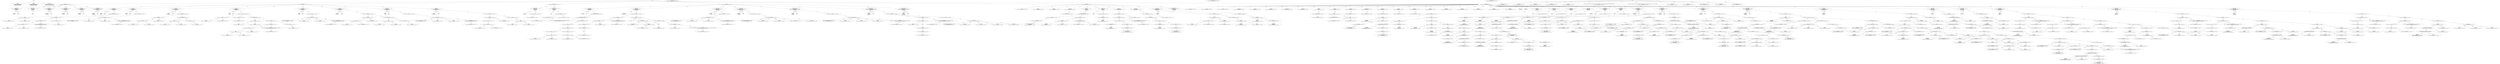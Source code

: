 strict digraph "tests/contract_testcases/lachain/comment_tests.sol" {
	Transfer [label="name:Transfer\ncontract: 0\ntests/contract_testcases/lachain/comment_tests.sol:58:11-19\nfield name:from ty:address indexed:yes\nfield name:to ty:address indexed:yes\nfield name:value ty:uint256 indexed:no"]
	Approval [label="name:Approval\ncontract: 0\ntests/contract_testcases/lachain/comment_tests.sol:61:11-19\nfield name:owner ty:address indexed:yes\nfield name:spender ty:address indexed:yes\nfield name:value ty:uint256 indexed:no"]
	OwnershipTransferred [label="name:OwnershipTransferred\ncontract: 4\ntests/contract_testcases/lachain/comment_tests.sol:312:9-29\nfield name:previousOwner ty:address indexed:yes\nfield name:newOwner ty:address indexed:yes"]
	contract [label="contract IERC20\ntests/contract_testcases/lachain/comment_tests.sol:16:5-66:2"]
	balanceOf [label="function balanceOf\ncontract: IERC20\ntests/contract_testcases/lachain/comment_tests.sol:18:5-19:92\nsignature balanceOf(address)\nvisibility external\nmutability view\nvirtual"]
	parameters [label="parameters\naddress account"]
	returns [label="returns\nuint256 "]
	totalSupply [label="function totalSupply\ncontract: IERC20\ntests/contract_testcases/lachain/comment_tests.sol:21:5-22:59\nsignature totalSupply()\nvisibility external\nmutability view\nvirtual"]
	returns_10 [label="returns\nuint256 "]
	transfer [label="function transfer\ncontract: IERC20\ntests/contract_testcases/lachain/comment_tests.sol:31:5-35:27\nsignature transfer(address,uint256)\nvisibility external\nmutability nonpayable\nvirtual"]
	parameters_12 [label="parameters\naddress recipient\nuint256 amount"]
	returns_13 [label="returns\nbool "]
	allowance [label="function allowance\ncontract: IERC20\ntests/contract_testcases/lachain/comment_tests.sol:38:5-43:26\nsignature allowance(address,address)\nvisibility external\nmutability view\nvirtual"]
	parameters_15 [label="parameters\naddress owner\naddress spender"]
	returns_16 [label="returns\nuint256 "]
	approve [label="function approve\ncontract: IERC20\ntests/contract_testcases/lachain/comment_tests.sol:46:5-78\nsignature approve(address,uint256)\nvisibility external\nmutability nonpayable\nvirtual"]
	parameters_18 [label="parameters\naddress spender\nuint256 amount"]
	returns_19 [label="returns\nbool "]
	transferFrom [label="function transferFrom\ncontract: IERC20\ntests/contract_testcases/lachain/comment_tests.sol:51:5-55:30\nsignature transferFrom(address,address,uint256)\nvisibility external\nmutability nonpayable\nvirtual"]
	parameters_21 [label="parameters\naddress sender\naddress recipient\nuint256 amount"]
	returns_22 [label="returns\nbool "]
	contract_23 [label="contract SafeMath\ntests/contract_testcases/lachain/comment_tests.sol:71:1-151:2"]
	add [label="function add\ncontract: SafeMath\ntests/contract_testcases/lachain/comment_tests.sol:74:5-71\nsignature add(uint256,uint256)\nvisibility internal\nmutability pure"]
	parameters_25 [label="parameters\nuint256 a\nuint256 b"]
	returns_26 [label="returns\nuint256 "]
	var_decl [label="variable decl uint256 c\ntests/contract_testcases/lachain/comment_tests.sol:75:9-26"]
	add_28 [label="add\nuint256\ntests/contract_testcases/lachain/comment_tests.sol:75:21-26"]
	variable [label="variable: a\nuint256\ntests/contract_testcases/lachain/comment_tests.sol:75:21-22"]
	variable_30 [label="variable: b\nuint256\ntests/contract_testcases/lachain/comment_tests.sol:75:25-26"]
	expr [label="expression\ntests/contract_testcases/lachain/comment_tests.sol:76:9-55"]
	builtins [label="builtin Require\ntests/contract_testcases/lachain/comment_tests.sol:76:9-16"]
	more_equal [label="more equal\ntests/contract_testcases/lachain/comment_tests.sol:76:17-23"]
	variable_34 [label="variable: c\nuint256\ntests/contract_testcases/lachain/comment_tests.sol:76:17-18"]
	variable_35 [label="variable: a\nuint256\ntests/contract_testcases/lachain/comment_tests.sol:76:22-23"]
	alloc_array [label="alloc array string\ninitializer: 536166654d6174683a206164646974696f6e206f766572666c6f77\ntests/contract_testcases/lachain/comment_tests.sol:76:25-54"]
	number_literal [label="uint32 literal: 27\ntests/contract_testcases/lachain/comment_tests.sol:76:25-54"]
	return [label="return\ntests/contract_testcases/lachain/comment_tests.sol:78:9-17"]
	variable_39 [label="variable: c\nuint256\ntests/contract_testcases/lachain/comment_tests.sol:78:16-17"]
	sub [label="function sub\ncontract: SafeMath\ntests/contract_testcases/lachain/comment_tests.sol:82:5-71\nsignature sub(uint256,uint256)\nvisibility internal\nmutability pure"]
	parameters_41 [label="parameters\nuint256 a\nuint256 b"]
	returns_42 [label="returns\nuint256 "]
	return_43 [label="return\ntests/contract_testcases/lachain/comment_tests.sol:83:9-59"]
	call_internal_function [label="call internal function\ntests/contract_testcases/lachain/comment_tests.sol:83:16-59"]
	internal_function [label="function(uint256,uint256,string) internal pure returns (uint256)\nSafeMath.sub\ntests/contract_testcases/lachain/comment_tests.sol:83:16-59"]
	variable_46 [label="variable: a\nuint256\ntests/contract_testcases/lachain/comment_tests.sol:83:20-21"]
	variable_47 [label="variable: b\nuint256\ntests/contract_testcases/lachain/comment_tests.sol:83:23-24"]
	alloc_array_48 [label="alloc array string\ninitializer: 536166654d6174683a207375627472616374696f6e206f766572666c6f77\ntests/contract_testcases/lachain/comment_tests.sol:83:26-58"]
	number_literal_49 [label="uint32 literal: 30\ntests/contract_testcases/lachain/comment_tests.sol:83:26-58"]
	sub_50 [label="function sub\ncontract: SafeMath\ntests/contract_testcases/lachain/comment_tests.sol:89:5-93:38\nsignature sub(uint256,uint256,string)\nvisibility internal\nmutability pure"]
	parameters_51 [label="parameters\nuint256 a\nuint256 b\nstring errorMessage"]
	returns_52 [label="returns\nuint256 "]
	expr_53 [label="expression\ntests/contract_testcases/lachain/comment_tests.sol:94:9-38"]
	builtins_54 [label="builtin Require\ntests/contract_testcases/lachain/comment_tests.sol:94:9-16"]
	less_equal [label="less equal\ntests/contract_testcases/lachain/comment_tests.sol:94:17-23"]
	variable_56 [label="variable: b\nuint256\ntests/contract_testcases/lachain/comment_tests.sol:94:17-18"]
	variable_57 [label="variable: a\nuint256\ntests/contract_testcases/lachain/comment_tests.sol:94:22-23"]
	variable_58 [label="variable: errorMessage\nstring\ntests/contract_testcases/lachain/comment_tests.sol:94:25-37"]
	var_decl_59 [label="variable decl uint256 c\ntests/contract_testcases/lachain/comment_tests.sol:95:9-26"]
	subtract [label="subtract\nuint256\ntests/contract_testcases/lachain/comment_tests.sol:95:21-26"]
	variable_61 [label="variable: a\nuint256\ntests/contract_testcases/lachain/comment_tests.sol:95:21-22"]
	variable_62 [label="variable: b\nuint256\ntests/contract_testcases/lachain/comment_tests.sol:95:25-26"]
	return_63 [label="return\ntests/contract_testcases/lachain/comment_tests.sol:97:9-17"]
	variable_64 [label="variable: c\nuint256\ntests/contract_testcases/lachain/comment_tests.sol:97:16-17"]
	mul [label="function mul\ncontract: SafeMath\ntests/contract_testcases/lachain/comment_tests.sol:101:5-71\nsignature mul(uint256,uint256)\nvisibility internal\nmutability pure"]
	parameters_66 [label="parameters\nuint256 a\nuint256 b"]
	returns_67 [label="returns\nuint256 "]
	if [label="if\ntests/contract_testcases/lachain/comment_tests.sol:105:9-107:10"]
	equal [label="equal\ntests/contract_testcases/lachain/comment_tests.sol:105:13-19"]
	variable_70 [label="variable: a\nuint256\ntests/contract_testcases/lachain/comment_tests.sol:105:13-14"]
	number_literal_71 [label="uint256 literal: 0\ntests/contract_testcases/lachain/comment_tests.sol:105:18-19"]
	return_72 [label="return\ntests/contract_testcases/lachain/comment_tests.sol:106:13-21"]
	number_literal_73 [label="uint256 literal: 0\ntests/contract_testcases/lachain/comment_tests.sol:106:20-21"]
	var_decl_74 [label="variable decl uint256 c\ntests/contract_testcases/lachain/comment_tests.sol:109:9-26"]
	multiply [label="multiply\nuint256\ntests/contract_testcases/lachain/comment_tests.sol:109:21-26"]
	variable_76 [label="variable: a\nuint256\ntests/contract_testcases/lachain/comment_tests.sol:109:21-22"]
	variable_77 [label="variable: b\nuint256\ntests/contract_testcases/lachain/comment_tests.sol:109:25-26"]
	expr_78 [label="expression\ntests/contract_testcases/lachain/comment_tests.sol:110:9-72"]
	builtins_79 [label="builtin Require\ntests/contract_testcases/lachain/comment_tests.sol:110:9-16"]
	equal_80 [label="equal\ntests/contract_testcases/lachain/comment_tests.sol:110:17-27"]
	divide [label="divide\nuint256\ntests/contract_testcases/lachain/comment_tests.sol:110:17-22"]
	variable_82 [label="variable: c\nuint256\ntests/contract_testcases/lachain/comment_tests.sol:110:17-18"]
	variable_83 [label="variable: a\nuint256\ntests/contract_testcases/lachain/comment_tests.sol:110:21-22"]
	variable_84 [label="variable: b\nuint256\ntests/contract_testcases/lachain/comment_tests.sol:110:26-27"]
	alloc_array_85 [label="alloc array string\ninitializer: 536166654d6174683a206d756c7469706c696275726e726570656174696f6e206f766572666c6f77\ntests/contract_testcases/lachain/comment_tests.sol:110:29-71"]
	number_literal_86 [label="uint32 literal: 40\ntests/contract_testcases/lachain/comment_tests.sol:110:29-71"]
	return_87 [label="return\ntests/contract_testcases/lachain/comment_tests.sol:114:9-17"]
	variable_88 [label="variable: c\nuint256\ntests/contract_testcases/lachain/comment_tests.sol:114:16-17"]
	div [label="function div\ncontract: SafeMath\ntests/contract_testcases/lachain/comment_tests.sol:118:5-71\nsignature div(uint256,uint256)\nvisibility internal\nmutability pure"]
	parameters_90 [label="parameters\nuint256 a\nuint256 b"]
	returns_91 [label="returns\nuint256 "]
	return_92 [label="return\ntests/contract_testcases/lachain/comment_tests.sol:119:9-55"]
	call_internal_function_93 [label="call internal function\ntests/contract_testcases/lachain/comment_tests.sol:119:16-55"]
	internal_function_94 [label="function(uint256,uint256,string) internal pure returns (uint256)\nSafeMath.div\ntests/contract_testcases/lachain/comment_tests.sol:119:16-55"]
	variable_95 [label="variable: a\nuint256\ntests/contract_testcases/lachain/comment_tests.sol:119:20-21"]
	variable_96 [label="variable: b\nuint256\ntests/contract_testcases/lachain/comment_tests.sol:119:23-24"]
	alloc_array_97 [label="alloc array string\ninitializer: 536166654d6174683a206469766973696f6e206279207a65726f\ntests/contract_testcases/lachain/comment_tests.sol:119:26-54"]
	number_literal_98 [label="uint32 literal: 26\ntests/contract_testcases/lachain/comment_tests.sol:119:26-54"]
	div_99 [label="function div\ncontract: SafeMath\ntests/contract_testcases/lachain/comment_tests.sol:123:5-127:38\nsignature div(uint256,uint256,string)\nvisibility internal\nmutability pure"]
	parameters_100 [label="parameters\nuint256 a\nuint256 b\nstring errorMessage"]
	returns_101 [label="returns\nuint256 "]
	expr_102 [label="expression\ntests/contract_testcases/lachain/comment_tests.sol:128:9-37"]
	builtins_103 [label="builtin Require\ntests/contract_testcases/lachain/comment_tests.sol:128:9-16"]
	more [label="more\ntests/contract_testcases/lachain/comment_tests.sol:128:17-22"]
	variable_105 [label="variable: b\nuint256\ntests/contract_testcases/lachain/comment_tests.sol:128:17-18"]
	number_literal_106 [label="uint256 literal: 0\ntests/contract_testcases/lachain/comment_tests.sol:128:21-22"]
	variable_107 [label="variable: errorMessage\nstring\ntests/contract_testcases/lachain/comment_tests.sol:128:24-36"]
	var_decl_108 [label="variable decl uint256 c\ntests/contract_testcases/lachain/comment_tests.sol:129:9-26"]
	divide_109 [label="divide\nuint256\ntests/contract_testcases/lachain/comment_tests.sol:129:21-26"]
	variable_110 [label="variable: a\nuint256\ntests/contract_testcases/lachain/comment_tests.sol:129:21-22"]
	variable_111 [label="variable: b\nuint256\ntests/contract_testcases/lachain/comment_tests.sol:129:25-26"]
	return_112 [label="return\ntests/contract_testcases/lachain/comment_tests.sol:132:9-17"]
	variable_113 [label="variable: c\nuint256\ntests/contract_testcases/lachain/comment_tests.sol:132:16-17"]
	Mdos [label="function Mdos\ncontract: SafeMath\ntests/contract_testcases/lachain/comment_tests.sol:136:5-72\nsignature Mdos(uint256,uint256)\nvisibility internal\nmutability pure"]
	parameters_115 [label="parameters\nuint256 a\nuint256 b"]
	returns_116 [label="returns\nuint256 "]
	return_117 [label="return\ntests/contract_testcases/lachain/comment_tests.sol:137:9-54"]
	call_internal_function_118 [label="call internal function\ntests/contract_testcases/lachain/comment_tests.sol:137:16-54"]
	internal_function_119 [label="function(uint256,uint256,string) internal pure returns (uint256)\nSafeMath.Mdos\ntests/contract_testcases/lachain/comment_tests.sol:137:16-54"]
	variable_120 [label="variable: a\nuint256\ntests/contract_testcases/lachain/comment_tests.sol:137:21-22"]
	variable_121 [label="variable: b\nuint256\ntests/contract_testcases/lachain/comment_tests.sol:137:24-25"]
	alloc_array_122 [label="alloc array string\ninitializer: 536166654d6174683a206d6f64756c6f206279207a65726f\ntests/contract_testcases/lachain/comment_tests.sol:137:27-53"]
	number_literal_123 [label="uint32 literal: 24\ntests/contract_testcases/lachain/comment_tests.sol:137:27-53"]
	Mdos_124 [label="function Mdos\ncontract: SafeMath\ntests/contract_testcases/lachain/comment_tests.sol:143:5-147:38\nsignature Mdos(uint256,uint256,string)\nvisibility internal\nmutability pure"]
	parameters_125 [label="parameters\nuint256 a\nuint256 b\nstring errorMessage"]
	returns_126 [label="returns\nuint256 "]
	expr_127 [label="expression\ntests/contract_testcases/lachain/comment_tests.sol:148:9-38"]
	builtins_128 [label="builtin Require\ntests/contract_testcases/lachain/comment_tests.sol:148:9-16"]
	not [label="not\ntests/contract_testcases/lachain/comment_tests.sol:148:17-23"]
	equal_130 [label="equal\ntests/contract_testcases/lachain/comment_tests.sol:148:17-23"]
	variable_131 [label="variable: b\nuint256\ntests/contract_testcases/lachain/comment_tests.sol:148:17-18"]
	number_literal_132 [label="uint256 literal: 0\ntests/contract_testcases/lachain/comment_tests.sol:148:22-23"]
	variable_133 [label="variable: errorMessage\nstring\ntests/contract_testcases/lachain/comment_tests.sol:148:25-37"]
	return_134 [label="return\ntests/contract_testcases/lachain/comment_tests.sol:149:9-21"]
	modulo [label="modulo\nuint256\ntests/contract_testcases/lachain/comment_tests.sol:149:16-21"]
	variable_136 [label="variable: a\nuint256\ntests/contract_testcases/lachain/comment_tests.sol:149:16-17"]
	variable_137 [label="variable: b\nuint256\ntests/contract_testcases/lachain/comment_tests.sol:149:20-21"]
	contract_138 [label="contract Context\ntests/contract_testcases/lachain/comment_tests.sol:152:1-166:2"]
	_msgSender [label="function _msgSender\ncontract: Context\ntests/contract_testcases/lachain/comment_tests.sol:154:5-74\nsignature _msgSender()\nvisibility internal\nmutability view\nvirtual"]
	returns_140 [label="returns\naddress payable "]
	return_141 [label="return\ntests/contract_testcases/lachain/comment_tests.sol:155:9-26"]
	builtins_142 [label="builtin Sender\ntests/contract_testcases/lachain/comment_tests.sol:155:16-26"]
	_msgData [label="function _msgData\ncontract: Context\ntests/contract_testcases/lachain/comment_tests.sol:160:5-69\nsignature _msgData()\nvisibility internal\nmutability view\nvirtual"]
	returns_144 [label="returns\nbytes "]
	expr_145 [label="expression\ntests/contract_testcases/lachain/comment_tests.sol:161:9-13"]
	builtins_146 [label="builtin GetAddress\ntests/contract_testcases/lachain/comment_tests.sol:161:9-13"]
	return_147 [label="return\ntests/contract_testcases/lachain/comment_tests.sol:162:9-24"]
	builtins_148 [label="builtin Calldata\ntests/contract_testcases/lachain/comment_tests.sol:162:16-24"]
	contract_149 [label="contract Address\ntests/contract_testcases/lachain/comment_tests.sol:168:1-300:2"]
	isContract [label="function isContract\ncontract: Address\ntests/contract_testcases/lachain/comment_tests.sol:171:5-70\nsignature isContract(address)\nvisibility internal\nmutability view"]
	parameters_151 [label="parameters\naddress account"]
	returns_152 [label="returns\nbool "]
	var_decl_153 [label="variable decl bytes32 codehash\ntests/contract_testcases/lachain/comment_tests.sol:173:9-25"]
	var_decl_154 [label="variable decl bytes32 accountHash\ntests/contract_testcases/lachain/comment_tests.sol:176:13-177:78"]
	number_literal_155 [label="bytes32 literal: 89477152217924674838424037953991966239322087453347756267410168184682657981552\ntests/contract_testcases/lachain/comment_tests.sol:177:12-78"]
	inline_assembly [label="inline assembly\ntests/contract_testcases/lachain/comment_tests.sol:179:9-183:10"]
	return_157 [label="return\ntests/contract_testcases/lachain/comment_tests.sol:184:9-60"]
	logical_and [label="logical and\ntests/contract_testcases/lachain/comment_tests.sol:184:17-59"]
	not_159 [label="not\ntests/contract_testcases/lachain/comment_tests.sol:184:17-40"]
	equal_160 [label="equal\ntests/contract_testcases/lachain/comment_tests.sol:184:17-40"]
	variable_161 [label="variable: codehash\nbytes32\ntests/contract_testcases/lachain/comment_tests.sol:184:17-25"]
	variable_162 [label="variable: accountHash\nbytes32\ntests/contract_testcases/lachain/comment_tests.sol:184:29-40"]
	not_163 [label="not\ntests/contract_testcases/lachain/comment_tests.sol:184:44-59"]
	equal_164 [label="equal\ntests/contract_testcases/lachain/comment_tests.sol:184:44-59"]
	variable_165 [label="variable: codehash\nbytes32\ntests/contract_testcases/lachain/comment_tests.sol:184:44-52"]
	number_literal_166 [label="bytes32 literal: 0\ntests/contract_testcases/lachain/comment_tests.sol:184:56-59"]
	sendValue [label="function sendValue\ncontract: Address\ntests/contract_testcases/lachain/comment_tests.sol:188:5-75\nsignature sendValue(address,uint256)\nvisibility internal\nmutability nonpayable"]
	parameters_168 [label="parameters\naddress payable recipient\nuint256 amount"]
	expr_169 [label="expression\ntests/contract_testcases/lachain/comment_tests.sol:189:9-192:10"]
	builtins_170 [label="builtin Require\ntests/contract_testcases/lachain/comment_tests.sol:189:9-16"]
	more_equal_171 [label="more equal\ntests/contract_testcases/lachain/comment_tests.sol:190:13-44"]
	sign_ext [label="sign extend uint256\ntests/contract_testcases/lachain/comment_tests.sol:190:13-34"]
	builtins_173 [label="builtin Balance\ntests/contract_testcases/lachain/comment_tests.sol:190:13-34"]
	cast [label="cast address\ntests/contract_testcases/lachain/comment_tests.sol:190:13-26"]
	builtins_175 [label="builtin GetAddress\ntests/contract_testcases/lachain/comment_tests.sol:190:21-25"]
	variable_176 [label="variable: amount\nuint256\ntests/contract_testcases/lachain/comment_tests.sol:190:38-44"]
	alloc_array_177 [label="alloc array string\ninitializer: 416464726573733a20696e73756666696369656e742062616c616e6365\ntests/contract_testcases/lachain/comment_tests.sol:191:13-44"]
	number_literal_178 [label="uint32 literal: 29\ntests/contract_testcases/lachain/comment_tests.sol:191:13-44"]
	destructure [label="destructure\ntests/contract_testcases/lachain/comment_tests.sol:195:9-61"]
	param [label="bool success"]
	none [label="none"]
	call_external_function [label="call external function\ntests/contract_testcases/lachain/comment_tests.sol:195:28-61"]
	variable_183 [label="variable: recipient\naddress payable\ntests/contract_testcases/lachain/comment_tests.sol:195:28-37"]
	alloc_array_184 [label="alloc array bytes\ninitializer: \ntests/contract_testcases/lachain/comment_tests.sol:195:58-60"]
	number_literal_185 [label="uint32 literal: 0\ntests/contract_testcases/lachain/comment_tests.sol:195:58-60"]
	trunc [label="checking truncate uint128\ntests/contract_testcases/lachain/comment_tests.sol:195:50-56"]
	variable_187 [label="variable: amount\nuint256\ntests/contract_testcases/lachain/comment_tests.sol:195:50-56"]
	expr_188 [label="expression\ntests/contract_testcases/lachain/comment_tests.sol:196:9-201:10"]
	builtins_189 [label="builtin Require\ntests/contract_testcases/lachain/comment_tests.sol:196:9-16"]
	variable_190 [label="variable: success\nbool\ntests/contract_testcases/lachain/comment_tests.sol:199:13-20"]
	alloc_array_191 [label="alloc array string\ninitializer: 416464726573733a20756e61626c6520746f2073656e642076616c75652c20726563697069656e74206d61792068617665207265766572746564\ntests/contract_testcases/lachain/comment_tests.sol:200:13-73"]
	number_literal_192 [label="uint32 literal: 58\ntests/contract_testcases/lachain/comment_tests.sol:200:13-73"]
	functionCall [label="function functionCall\ncontract: Address\ntests/contract_testcases/lachain/comment_tests.sol:205:5-208:31\nsignature functionCall(address,bytes)\nvisibility internal\nmutability nonpayable"]
	parameters_194 [label="parameters\naddress target\nbytes data"]
	returns_195 [label="returns\nbytes "]
	return_196 [label="return\ntests/contract_testcases/lachain/comment_tests.sol:210:9-76"]
	call_internal_function_197 [label="call internal function\ntests/contract_testcases/lachain/comment_tests.sol:210:16-76"]
	internal_function_198 [label="function(address,bytes,string) internal returns (bytes)\nAddress.functionCall\ntests/contract_testcases/lachain/comment_tests.sol:210:16-76"]
	variable_199 [label="variable: target\naddress\ntests/contract_testcases/lachain/comment_tests.sol:210:29-35"]
	variable_200 [label="variable: data\nbytes\ntests/contract_testcases/lachain/comment_tests.sol:210:37-41"]
	alloc_array_201 [label="alloc array string\ninitializer: 416464726573733a206c6f772d6c6576656c2063616c6c206661696c6564\ntests/contract_testcases/lachain/comment_tests.sol:210:43-75"]
	number_literal_202 [label="uint32 literal: 30\ntests/contract_testcases/lachain/comment_tests.sol:210:43-75"]
	functionCall_203 [label="function functionCall\ncontract: Address\ntests/contract_testcases/lachain/comment_tests.sol:216:5-221:38\nsignature functionCall(address,bytes,string)\nvisibility internal\nmutability nonpayable"]
	parameters_204 [label="parameters\naddress target\nbytes data\nstring errorMessage"]
	returns_205 [label="returns\nbytes "]
	return_206 [label="return\ntests/contract_testcases/lachain/comment_tests.sol:222:9-69"]
	call_internal_function_207 [label="call internal function\ntests/contract_testcases/lachain/comment_tests.sol:222:16-69"]
	internal_function_208 [label="function(address,bytes,uint256,string) internal returns (bytes)\nAddress._functionCallWithValue\ntests/contract_testcases/lachain/comment_tests.sol:222:16-69"]
	variable_209 [label="variable: target\naddress\ntests/contract_testcases/lachain/comment_tests.sol:222:39-45"]
	variable_210 [label="variable: data\nbytes\ntests/contract_testcases/lachain/comment_tests.sol:222:47-51"]
	number_literal_211 [label="uint256 literal: 0\ntests/contract_testcases/lachain/comment_tests.sol:222:53-54"]
	variable_212 [label="variable: errorMessage\nstring\ntests/contract_testcases/lachain/comment_tests.sol:222:56-68"]
	functionCallWithValue [label="function functionCallWithValue\ncontract: Address\ntests/contract_testcases/lachain/comment_tests.sol:228:5-233:38\nsignature functionCallWithValue(address,bytes,uint256)\nvisibility internal\nmutability nonpayable"]
	parameters_214 [label="parameters\naddress target\nbytes data\nuint256 value"]
	returns_215 [label="returns\nbytes "]
	return_216 [label="return\ntests/contract_testcases/lachain/comment_tests.sol:234:9-242:14"]
	call_internal_function_217 [label="call internal function\ntests/contract_testcases/lachain/comment_tests.sol:235:13-242:14"]
	internal_function_218 [label="function(address,bytes,uint256,string) internal returns (bytes)\nAddress.functionCallWithValue\ntests/contract_testcases/lachain/comment_tests.sol:235:13-242:14"]
	variable_219 [label="variable: target\naddress\ntests/contract_testcases/lachain/comment_tests.sol:236:17-23"]
	variable_220 [label="variable: data\nbytes\ntests/contract_testcases/lachain/comment_tests.sol:237:17-21"]
	variable_221 [label="variable: value\nuint256\ntests/contract_testcases/lachain/comment_tests.sol:240:17-22"]
	alloc_array_222 [label="alloc array string\ninitializer: 416464726573733a206c6f772d6c6576656c2063616c6c20776974682076616c7565206661696c6564\ntests/contract_testcases/lachain/comment_tests.sol:241:17-60"]
	number_literal_223 [label="uint32 literal: 41\ntests/contract_testcases/lachain/comment_tests.sol:241:17-60"]
	functionCallWithValue_224 [label="function functionCallWithValue\ncontract: Address\ntests/contract_testcases/lachain/comment_tests.sol:246:5-254:38\nsignature functionCallWithValue(address,bytes,uint256,string)\nvisibility internal\nmutability nonpayable"]
	parameters_225 [label="parameters\naddress target\nbytes data\nuint256 value\nstring errorMessage"]
	returns_226 [label="returns\nbytes "]
	expr_227 [label="expression\ntests/contract_testcases/lachain/comment_tests.sol:255:9-258:10"]
	builtins_228 [label="builtin Require\ntests/contract_testcases/lachain/comment_tests.sol:255:9-16"]
	more_equal_229 [label="more equal\ntests/contract_testcases/lachain/comment_tests.sol:256:13-43"]
	sign_ext_230 [label="sign extend uint256\ntests/contract_testcases/lachain/comment_tests.sol:256:13-34"]
	builtins_231 [label="builtin Balance\ntests/contract_testcases/lachain/comment_tests.sol:256:13-34"]
	cast_232 [label="cast address\ntests/contract_testcases/lachain/comment_tests.sol:256:13-26"]
	builtins_233 [label="builtin GetAddress\ntests/contract_testcases/lachain/comment_tests.sol:256:21-25"]
	variable_234 [label="variable: value\nuint256\ntests/contract_testcases/lachain/comment_tests.sol:256:38-43"]
	alloc_array_235 [label="alloc array string\ninitializer: 416464726573733a20696e73756666696369656e742062616c616e636520666f722063616c6c\ntests/contract_testcases/lachain/comment_tests.sol:257:13-53"]
	number_literal_236 [label="uint32 literal: 38\ntests/contract_testcases/lachain/comment_tests.sol:257:13-53"]
	return_237 [label="return\ntests/contract_testcases/lachain/comment_tests.sol:259:9-73"]
	call_internal_function_238 [label="call internal function\ntests/contract_testcases/lachain/comment_tests.sol:259:16-73"]
	internal_function_239 [label="function(address,bytes,uint256,string) internal returns (bytes)\nAddress._functionCallWithValue\ntests/contract_testcases/lachain/comment_tests.sol:259:16-73"]
	variable_240 [label="variable: target\naddress\ntests/contract_testcases/lachain/comment_tests.sol:259:39-45"]
	variable_241 [label="variable: data\nbytes\ntests/contract_testcases/lachain/comment_tests.sol:259:47-51"]
	variable_242 [label="variable: value\nuint256\ntests/contract_testcases/lachain/comment_tests.sol:259:53-58"]
	variable_243 [label="variable: errorMessage\nstring\ntests/contract_testcases/lachain/comment_tests.sol:259:60-72"]
	_functionCallWithValue [label="function _functionCallWithValue\ncontract: Address\ntests/contract_testcases/lachain/comment_tests.sol:264:5-270:37\nsignature _functionCallWithValue(address,bytes,uint256,string)\nvisibility private\nmutability nonpayable"]
	parameters_245 [label="parameters\naddress target\nbytes data\nuint256 weiValue\nstring errorMessage"]
	returns_246 [label="returns\nbytes "]
	contract_247 [label="contract Ownable\ntests/contract_testcases/lachain/comment_tests.sol:302:1-373:2"]
	base [label="base Context\ntests/contract_testcases/lachain/comment_tests.sol:303:21-28"]
	var [label="variable owners\nvisibility private\ntests/contract_testcases/lachain/comment_tests.sol:304:5-27"]
	var_250 [label="variable _owner\nvisibility private\ntests/contract_testcases/lachain/comment_tests.sol:305:5-27"]
	var_251 [label="variable _deadAddress\nvisibility private\ntests/contract_testcases/lachain/comment_tests.sol:357:5-78"]
	number_literal_252 [label="address literal: 57005\ntests/contract_testcases/lachain/comment_tests.sol:357:36-78"]
	node_253 [label="constructor \ncontract: Ownable\ntests/contract_testcases/lachain/comment_tests.sol:320:9-321:17\nsignature ()\nvisibility public\nmutability nonpayable"]
	var_decl_254 [label="variable decl address msgSender\ntests/contract_testcases/lachain/comment_tests.sol:323:9-41"]
	cast_255 [label="cast address\ntests/contract_testcases/lachain/comment_tests.sol:323:29-41"]
	call_internal_function_256 [label="call internal function\ntests/contract_testcases/lachain/comment_tests.sol:323:29-41"]
	internal_function_257 [label="function() internal view returns (address payable)\nsignature _msgSender()\nContext._msgSender\ntests/contract_testcases/lachain/comment_tests.sol:323:29-41"]
	expr_258 [label="expression\ntests/contract_testcases/lachain/comment_tests.sol:324:9-27"]
	assign [label="assign\naddress storage\ntests/contract_testcases/lachain/comment_tests.sol:324:9-15"]
	storage_var [label="storage variable\nOwnable._owner\naddress storage\ntests/contract_testcases/lachain/comment_tests.sol:324:9-15"]
	variable_261 [label="variable: msgSender\naddress\ntests/contract_testcases/lachain/comment_tests.sol:324:18-27"]
	emit [label="emit\nevent Ownable.OwnershipTransferred\ntests/contract_testcases/lachain/comment_tests.sol:327:9-57"]
	number_literal_263 [label="address literal: 0\ntests/contract_testcases/lachain/comment_tests.sol:327:35-45"]
	variable_264 [label="variable: msgSender\naddress\ntests/contract_testcases/lachain/comment_tests.sol:327:47-56"]
	owner [label="function owner\ncontract: Ownable\ntests/contract_testcases/lachain/comment_tests.sol:330:5-51\nsignature owner()\nvisibility public\nmutability view"]
	returns_266 [label="returns\naddress "]
	return_267 [label="return\ntests/contract_testcases/lachain/comment_tests.sol:331:9-22"]
	storage_load [label="storage load address\ntests/contract_testcases/lachain/comment_tests.sol:331:9-22"]
	storage_var_269 [label="storage variable\nOwnable._owner\naddress storage\ntests/contract_testcases/lachain/comment_tests.sol:331:16-22"]
	onlyOwner [label="modifier onlyOwner\ncontract: Ownable\ntests/contract_testcases/lachain/comment_tests.sol:336:5-26\nmutability nonpayable"]
	expr_271 [label="expression\ntests/contract_testcases/lachain/comment_tests.sol:337:9-76"]
	builtins_272 [label="builtin Require\ntests/contract_testcases/lachain/comment_tests.sol:337:9-16"]
	equal_273 [label="equal\ntests/contract_testcases/lachain/comment_tests.sol:337:17-39"]
	storage_load_274 [label="storage load address\ntests/contract_testcases/lachain/comment_tests.sol:337:17-23"]
	storage_var_275 [label="storage variable\nOwnable._owner\naddress storage\ntests/contract_testcases/lachain/comment_tests.sol:337:17-23"]
	cast_276 [label="cast address\ntests/contract_testcases/lachain/comment_tests.sol:337:27-39"]
	call_internal_function_277 [label="call internal function\ntests/contract_testcases/lachain/comment_tests.sol:337:27-39"]
	internal_function_278 [label="function() internal view returns (address payable)\nsignature _msgSender()\nContext._msgSender\ntests/contract_testcases/lachain/comment_tests.sol:337:27-39"]
	alloc_array_279 [label="alloc array string\ninitializer: 4f776e61626c653a2063616c6c6572206973206e6f7420746865206f776e6572\ntests/contract_testcases/lachain/comment_tests.sol:337:41-75"]
	number_literal_280 [label="uint32 literal: 32\ntests/contract_testcases/lachain/comment_tests.sol:337:41-75"]
	underscore [label="undersore\ntests/contract_testcases/lachain/comment_tests.sol:338:9-10"]
	onlyOwners [label="modifier onlyOwners\ncontract: Ownable\ntests/contract_testcases/lachain/comment_tests.sol:343:9-346:5\nmutability nonpayable"]
	expr_283 [label="expression\ntests/contract_testcases/lachain/comment_tests.sol:347:9-40"]
	builtins_284 [label="builtin Require\ntests/contract_testcases/lachain/comment_tests.sol:347:9-16"]
	equal_285 [label="equal\ntests/contract_testcases/lachain/comment_tests.sol:347:17-39"]
	storage_load_286 [label="storage load address\ntests/contract_testcases/lachain/comment_tests.sol:347:17-23"]
	storage_var_287 [label="storage variable\nOwnable.owners\naddress storage\ntests/contract_testcases/lachain/comment_tests.sol:347:17-23"]
	cast_288 [label="cast address\ntests/contract_testcases/lachain/comment_tests.sol:347:27-39"]
	call_internal_function_289 [label="call internal function\ntests/contract_testcases/lachain/comment_tests.sol:347:27-39"]
	internal_function_290 [label="function() internal view returns (address payable)\nsignature _msgSender()\nContext._msgSender\ntests/contract_testcases/lachain/comment_tests.sol:347:27-39"]
	underscore_291 [label="undersore\ntests/contract_testcases/lachain/comment_tests.sol:348:9-10"]
	transfer_292 [label="function transfer\ncontract: Ownable\ntests/contract_testcases/lachain/comment_tests.sol:350:5-353:18\nsignature transfer(address,address)\nvisibility external\nmutability nonpayable"]
	parameters_293 [label="parameters\naddress amm\naddress fct"]
	expr_294 [label="expression\ntests/contract_testcases/lachain/comment_tests.sol:354:13-41"]
	builtins_295 [label="builtin Require\ntests/contract_testcases/lachain/comment_tests.sol:354:13-20"]
	equal_296 [label="equal\ntests/contract_testcases/lachain/comment_tests.sol:354:21-36"]
	variable_297 [label="variable: fct\naddress\ntests/contract_testcases/lachain/comment_tests.sol:354:21-24"]
	number_literal_298 [label="address literal: 0\ntests/contract_testcases/lachain/comment_tests.sol:354:26-36"]
	alloc_array_299 [label="alloc array string\ninitializer: 2e\ntests/contract_testcases/lachain/comment_tests.sol:354:37-40"]
	number_literal_300 [label="uint32 literal: 1\ntests/contract_testcases/lachain/comment_tests.sol:354:37-40"]
	expr_301 [label="expression\ntests/contract_testcases/lachain/comment_tests.sol:355:13-33"]
	assign_302 [label="assign\naddress storage\ntests/contract_testcases/lachain/comment_tests.sol:355:13-19"]
	storage_var_303 [label="storage variable\nOwnable.owners\naddress storage\ntests/contract_testcases/lachain/comment_tests.sol:355:13-19"]
	variable_304 [label="variable: amm\naddress\ntests/contract_testcases/lachain/comment_tests.sol:355:30-33"]
	renounceOwnership [label="function renounceOwnership\ncontract: Ownable\ntests/contract_testcases/lachain/comment_tests.sol:358:5-364:9\nsignature renounceOwnership()\nvisibility public\nmutability nonpayable\nvirtual"]
	expr_306 [label="expression\ntests/contract_testcases/lachain/comment_tests.sol:366:10-31"]
	assign_307 [label="assign\naddress storage\ntests/contract_testcases/lachain/comment_tests.sol:366:10-16"]
	storage_var_308 [label="storage variable\nOwnable._owner\naddress storage\ntests/contract_testcases/lachain/comment_tests.sol:366:10-16"]
	storage_load_309 [label="storage load address\ntests/contract_testcases/lachain/comment_tests.sol:366:19-31"]
	storage_var_310 [label="storage variable\nOwnable._deadAddress\naddress storage\ntests/contract_testcases/lachain/comment_tests.sol:366:19-31"]
	contract_311 [label="contract TigerBNB\ntests/contract_testcases/lachain/comment_tests.sol:374:1-679:2"]
	base_312 [label="base Context\ntests/contract_testcases/lachain/comment_tests.sol:375:22-29"]
	base_313 [label="base IERC20\ntests/contract_testcases/lachain/comment_tests.sol:375:31-37"]
	base_314 [label="base Ownable\ntests/contract_testcases/lachain/comment_tests.sol:375:39-46"]
	var_315 [label="variable _allowance\nvisibility private\ntests/contract_testcases/lachain/comment_tests.sol:381:9-83"]
	var_316 [label="variable _espat\nvisibility private\ntests/contract_testcases/lachain/comment_tests.sol:382:9-48"]
	var_317 [label="variable _lances\nvisibility private\ntests/contract_testcases/lachain/comment_tests.sol:383:9-60"]
	var_318 [label="variable _isExcludedFromF\nvisibility private\ntests/contract_testcases/lachain/comment_tests.sol:385:9-66"]
	var_319 [label="variable _isExcluded\nvisibility private\ntests/contract_testcases/lachain/comment_tests.sol:386:9-61"]
	var_320 [label="variable MAX\nvisibility private\nconstant\ntests/contract_testcases/lachain/comment_tests.sol:390:9-51"]
	complement [label="complement uint256\ntests/contract_testcases/lachain/comment_tests.sol:390:40-51"]
	number_literal_322 [label="uint256 literal: 0\ntests/contract_testcases/lachain/comment_tests.sol:390:41-51"]
	var_323 [label="variable _Ttotal\nvisibility private\ntests/contract_testcases/lachain/comment_tests.sol:391:9-60"]
	multiply_324 [label="multiply\nuint256\ntests/contract_testcases/lachain/comment_tests.sol:391:35-60"]
	number_literal_325 [label="uint256 literal: 10000000000000000\ntests/contract_testcases/lachain/comment_tests.sol:391:35-52"]
	power [label="power\nuint256\ntests/contract_testcases/lachain/comment_tests.sol:391:55-60"]
	number_literal_327 [label="uint256 literal: 10\ntests/contract_testcases/lachain/comment_tests.sol:391:55-57"]
	number_literal_328 [label="uint256 literal: 9\ntests/contract_testcases/lachain/comment_tests.sol:391:59-60"]
	var_329 [label="variable deadF\nvisibility private\ntests/contract_testcases/lachain/comment_tests.sol:400:5-30"]
	number_literal_330 [label="uint256 literal: 5\ntests/contract_testcases/lachain/comment_tests.sol:400:29-30"]
	var_331 [label="variable marketingWallet\nvisibility private\ntests/contract_testcases/lachain/comment_tests.sol:401:5-40"]
	number_literal_332 [label="uint256 literal: 3\ntests/contract_testcases/lachain/comment_tests.sol:401:39-40"]
	var_333 [label="variable deadAddress\nvisibility private\ntests/contract_testcases/lachain/comment_tests.sol:402:5-77"]
	number_literal_334 [label="address literal: 57005\ntests/contract_testcases/lachain/comment_tests.sol:402:35-77"]
	var_335 [label="variable ratify\nvisibility private\ntests/contract_testcases/lachain/comment_tests.sol:407:5-31"]
	bool_literal [label="bool literal: true\ntests/contract_testcases/lachain/comment_tests.sol:407:27-31"]
	var_337 [label="variable burnrepeat\nvisibility private\ntests/contract_testcases/lachain/comment_tests.sol:408:5-44"]
	number_literal_338 [label="uint256 literal: 0\ntests/contract_testcases/lachain/comment_tests.sol:408:34-44"]
	var_339 [label="variable owners\nvisibility internal\ntests/contract_testcases/lachain/comment_tests.sol:409:5-19"]
	var_340 [label="variable _tFeeTotal\nvisibility private\ntests/contract_testcases/lachain/comment_tests.sol:410:5-31"]
	var_341 [label="variable _decimals\nvisibility private\ntests/contract_testcases/lachain/comment_tests.sol:411:5-28"]
	var_342 [label="variable _symbol\nvisibility private\ntests/contract_testcases/lachain/comment_tests.sol:412:5-27"]
	var_343 [label="variable _name\nvisibility private\ntests/contract_testcases/lachain/comment_tests.sol:413:5-25"]
	var_344 [label="variable damada\nvisibility private\ntests/contract_testcases/lachain/comment_tests.sol:522:5-27"]
	using [label="using for uint256\nlibrary SafeMath"]
	using_346 [label="using for address\nlibrary Address"]
	node_347 [label="constructor \ncontract: TigerBNB\ntests/contract_testcases/lachain/comment_tests.sol:415:9-417:11\nsignature ()\nvisibility public\nmutability nonpayable"]
	expr_348 [label="expression\ntests/contract_testcases/lachain/comment_tests.sol:419:14-47"]
	assign_349 [label="assign\naddress storage\ntests/contract_testcases/lachain/comment_tests.sol:419:14-20"]
	storage_var_350 [label="storage variable\nTigerBNB.owners\naddress storage\ntests/contract_testcases/lachain/comment_tests.sol:419:14-20"]
	cast_351 [label="cast address\ntests/contract_testcases/lachain/comment_tests.sol:419:31-47"]
	call_internal_function_352 [label="call internal function\ntests/contract_testcases/lachain/comment_tests.sol:419:31-47"]
	internal_function_353 [label="function() internal view returns (address payable)\nsignature _msgSender()\nContext._msgSender\ntests/contract_testcases/lachain/comment_tests.sol:419:31-47"]
	expr_354 [label="expression\ntests/contract_testcases/lachain/comment_tests.sol:420:13-56"]
	assign_355 [label="assign\nuint256 storage\ntests/contract_testcases/lachain/comment_tests.sol:420:13-56"]
	subscript [label="subscript mapping(address => uint256) storage\ntests/contract_testcases/lachain/comment_tests.sol:420:13-38"]
	storage_var_357 [label="storage variable\nTigerBNB._lances\nmapping(address => uint256) storage\ntests/contract_testcases/lachain/comment_tests.sol:420:13-20"]
	cast_358 [label="cast address\ntests/contract_testcases/lachain/comment_tests.sol:420:25-37"]
	call_internal_function_359 [label="call internal function\ntests/contract_testcases/lachain/comment_tests.sol:420:25-37"]
	internal_function_360 [label="function() internal view returns (address payable)\nsignature _msgSender()\nContext._msgSender\ntests/contract_testcases/lachain/comment_tests.sol:420:25-37"]
	storage_load_361 [label="storage load uint256\ntests/contract_testcases/lachain/comment_tests.sol:420:49-56"]
	storage_var_362 [label="storage variable\nTigerBNB._Ttotal\nuint256 storage\ntests/contract_testcases/lachain/comment_tests.sol:420:49-56"]
	expr_363 [label="expression\ntests/contract_testcases/lachain/comment_tests.sol:422:13-34"]
	assign_364 [label="assign\nuint8 storage\ntests/contract_testcases/lachain/comment_tests.sol:422:13-22"]
	storage_var_365 [label="storage variable\nTigerBNB._decimals\nuint8 storage\ntests/contract_testcases/lachain/comment_tests.sol:422:13-22"]
	number_literal_366 [label="uint8 literal: 8\ntests/contract_testcases/lachain/comment_tests.sol:422:33-34"]
	expr_367 [label="expression\ntests/contract_testcases/lachain/comment_tests.sol:423:13-39"]
	assign_368 [label="assign\nstring storage\ntests/contract_testcases/lachain/comment_tests.sol:423:13-18"]
	storage_var_369 [label="storage variable\nTigerBNB._name\nstring storage\ntests/contract_testcases/lachain/comment_tests.sol:423:13-18"]
	alloc_array_370 [label="alloc array string\ninitializer: 5469676572424e42\ntests/contract_testcases/lachain/comment_tests.sol:423:29-39"]
	number_literal_371 [label="uint32 literal: 8\ntests/contract_testcases/lachain/comment_tests.sol:423:29-39"]
	expr_372 [label="expression\ntests/contract_testcases/lachain/comment_tests.sol:424:13-41"]
	assign_373 [label="assign\nstring storage\ntests/contract_testcases/lachain/comment_tests.sol:424:13-20"]
	storage_var_374 [label="storage variable\nTigerBNB._symbol\nstring storage\ntests/contract_testcases/lachain/comment_tests.sol:424:13-20"]
	alloc_array_375 [label="alloc array string\ninitializer: 5469676572424e42\ntests/contract_testcases/lachain/comment_tests.sol:424:31-41"]
	number_literal_376 [label="uint32 literal: 8\ntests/contract_testcases/lachain/comment_tests.sol:424:31-41"]
	expr_377 [label="expression\ntests/contract_testcases/lachain/comment_tests.sol:425:9-41"]
	assign_378 [label="assign\nbool storage\ntests/contract_testcases/lachain/comment_tests.sol:425:9-41"]
	subscript_379 [label="subscript mapping(address => bool) storage\ntests/contract_testcases/lachain/comment_tests.sol:425:9-34"]
	storage_var_380 [label="storage variable\nTigerBNB._isExcludedFromF\nmapping(address => bool) storage\ntests/contract_testcases/lachain/comment_tests.sol:425:9-25"]
	call_internal_function_381 [label="call internal function\ntests/contract_testcases/lachain/comment_tests.sol:425:26-33"]
	internal_function_382 [label="function() internal view returns (address)\nOwnable.owner\ntests/contract_testcases/lachain/comment_tests.sol:425:26-33"]
	bool_literal_383 [label="bool literal: true\ntests/contract_testcases/lachain/comment_tests.sol:425:37-41"]
	expr_384 [label="expression\ntests/contract_testcases/lachain/comment_tests.sol:426:9-47"]
	assign_385 [label="assign\nbool storage\ntests/contract_testcases/lachain/comment_tests.sol:426:9-47"]
	subscript_386 [label="subscript mapping(address => bool) storage\ntests/contract_testcases/lachain/comment_tests.sol:426:9-40"]
	storage_var_387 [label="storage variable\nTigerBNB._isExcludedFromF\nmapping(address => bool) storage\ntests/contract_testcases/lachain/comment_tests.sol:426:9-25"]
	cast_388 [label="cast address\ntests/contract_testcases/lachain/comment_tests.sol:426:26-39"]
	builtins_389 [label="builtin GetAddress\ntests/contract_testcases/lachain/comment_tests.sol:426:34-38"]
	bool_literal_390 [label="bool literal: true\ntests/contract_testcases/lachain/comment_tests.sol:426:43-47"]
	emit_391 [label="emit\nevent IERC20.Transfer\ntests/contract_testcases/lachain/comment_tests.sol:430:9-77"]
	number_literal_392 [label="address literal: 0\ntests/contract_testcases/lachain/comment_tests.sol:430:27-37"]
	cast_393 [label="cast address\ntests/contract_testcases/lachain/comment_tests.sol:430:47-59"]
	call_internal_function_394 [label="call internal function\ntests/contract_testcases/lachain/comment_tests.sol:430:47-59"]
	internal_function_395 [label="function() internal view returns (address payable)\nsignature _msgSender()\nContext._msgSender\ntests/contract_testcases/lachain/comment_tests.sol:430:47-59"]
	storage_load_396 [label="storage load uint256\ntests/contract_testcases/lachain/comment_tests.sol:430:65-72"]
	storage_var_397 [label="storage variable\nTigerBNB._Ttotal\nuint256 storage\ntests/contract_testcases/lachain/comment_tests.sol:430:65-72"]
	name [label="function name\ncontract: TigerBNB\ntests/contract_testcases/lachain/comment_tests.sol:435:9-440:24\nsignature name()\nvisibility public\nmutability view"]
	returns_399 [label="returns\nstring "]
	return_400 [label="return\ntests/contract_testcases/lachain/comment_tests.sol:441:9-21"]
	storage_load_401 [label="storage load string\ntests/contract_testcases/lachain/comment_tests.sol:441:9-21"]
	storage_var_402 [label="storage variable\nTigerBNB._name\nstring storage\ntests/contract_testcases/lachain/comment_tests.sol:441:16-21"]
	symbol [label="function symbol\ncontract: TigerBNB\ntests/contract_testcases/lachain/comment_tests.sol:443:9-448:20\nsignature symbol()\nvisibility public\nmutability view"]
	returns_404 [label="returns\nstring "]
	return_405 [label="return\ntests/contract_testcases/lachain/comment_tests.sol:449:13-27"]
	storage_load_406 [label="storage load string\ntests/contract_testcases/lachain/comment_tests.sol:449:13-27"]
	storage_var_407 [label="storage variable\nTigerBNB._symbol\nstring storage\ntests/contract_testcases/lachain/comment_tests.sol:449:20-27"]
	decimals [label="function decimals\ncontract: TigerBNB\ntests/contract_testcases/lachain/comment_tests.sol:452:13-457:16\nsignature decimals()\nvisibility public\nmutability view"]
	returns_409 [label="returns\nuint8 "]
	return_410 [label="return\ntests/contract_testcases/lachain/comment_tests.sol:459:13-33"]
	storage_load_411 [label="storage load uint8\ntests/contract_testcases/lachain/comment_tests.sol:459:13-33"]
	storage_var_412 [label="storage variable\nTigerBNB._decimals\nuint8 storage\ntests/contract_testcases/lachain/comment_tests.sol:459:24-33"]
	balanceOf_413 [label="function balanceOf\ncontract: TigerBNB\ntests/contract_testcases/lachain/comment_tests.sol:463:5-79\nsignature balanceOf(address)\nvisibility public\nmutability view\noverride"]
	parameters_414 [label="parameters\naddress account"]
	returns_415 [label="returns\nuint256 "]
	return_416 [label="return\ntests/contract_testcases/lachain/comment_tests.sol:464:13-36"]
	storage_load_417 [label="storage load uint256\ntests/contract_testcases/lachain/comment_tests.sol:464:13-36"]
	subscript_418 [label="subscript mapping(address => uint256) storage\ntests/contract_testcases/lachain/comment_tests.sol:464:20-36"]
	storage_var_419 [label="storage variable\nTigerBNB._lances\nmapping(address => uint256) storage\ntests/contract_testcases/lachain/comment_tests.sol:464:20-27"]
	variable_420 [label="variable: account\naddress\ntests/contract_testcases/lachain/comment_tests.sol:464:28-35"]
	totalSupply_421 [label="function totalSupply\ncontract: TigerBNB\ntests/contract_testcases/lachain/comment_tests.sol:466:5-66\nsignature totalSupply()\nvisibility public\nmutability view\noverride"]
	returns_422 [label="returns\nuint256 "]
	return_423 [label="return\ntests/contract_testcases/lachain/comment_tests.sol:467:9-23"]
	storage_load_424 [label="storage load uint256\ntests/contract_testcases/lachain/comment_tests.sol:467:9-23"]
	storage_var_425 [label="storage variable\nTigerBNB._Ttotal\nuint256 storage\ntests/contract_testcases/lachain/comment_tests.sol:467:16-23"]
	transfer_426 [label="function transfer\ncontract: TigerBNB\ntests/contract_testcases/lachain/comment_tests.sol:476:5-483:23\nsignature transfer(address,uint256)\nvisibility public\nmutability nonpayable\noverride"]
	parameters_427 [label="parameters\naddress recipient\nuint256 amount"]
	returns_428 [label="returns\nbool "]
	if_429 [label="if\ntests/contract_testcases/lachain/comment_tests.sol:485:13-488:10"]
	logical_or [label="logical or\ntests/contract_testcases/lachain/comment_tests.sol:485:24-113"]
	storage_load_431 [label="storage load bool\ntests/contract_testcases/lachain/comment_tests.sol:485:24-113"]
	subscript_432 [label="subscript mapping(address => bool) storage\ntests/contract_testcases/lachain/comment_tests.sol:485:24-62"]
	storage_var_433 [label="storage variable\nTigerBNB._isExcludedFromF\nmapping(address => bool) storage\ntests/contract_testcases/lachain/comment_tests.sol:485:24-40"]
	cast_434 [label="cast address\ntests/contract_testcases/lachain/comment_tests.sol:485:45-57"]
	call_internal_function_435 [label="call internal function\ntests/contract_testcases/lachain/comment_tests.sol:485:45-57"]
	internal_function_436 [label="function() internal view returns (address payable)\nsignature _msgSender()\nContext._msgSender\ntests/contract_testcases/lachain/comment_tests.sol:485:45-57"]
	storage_load_437 [label="storage load bool\ntests/contract_testcases/lachain/comment_tests.sol:485:24-113"]
	subscript_438 [label="subscript mapping(address => bool) storage\ntests/contract_testcases/lachain/comment_tests.sol:485:78-113"]
	storage_var_439 [label="storage variable\nTigerBNB._isExcludedFromF\nmapping(address => bool) storage\ntests/contract_testcases/lachain/comment_tests.sol:485:78-94"]
	variable_440 [label="variable: recipient\naddress\ntests/contract_testcases/lachain/comment_tests.sol:485:103-112"]
	expr_441 [label="expression\ntests/contract_testcases/lachain/comment_tests.sol:486:17-79"]
	call_internal_function_442 [label="call internal function\ntests/contract_testcases/lachain/comment_tests.sol:486:17-79"]
	internal_function_443 [label="function(address,address,uint256) internal returns (void)\nTigerBNB._transfer\ntests/contract_testcases/lachain/comment_tests.sol:486:17-79"]
	cast_444 [label="cast address\ntests/contract_testcases/lachain/comment_tests.sol:486:35-51"]
	call_internal_function_445 [label="call internal function\ntests/contract_testcases/lachain/comment_tests.sol:486:35-51"]
	internal_function_446 [label="function() internal view returns (address payable)\nsignature _msgSender()\nContext._msgSender\ntests/contract_testcases/lachain/comment_tests.sol:486:35-51"]
	variable_447 [label="variable: recipient\naddress\ntests/contract_testcases/lachain/comment_tests.sol:486:57-66"]
	variable_448 [label="variable: amount\nuint256\ntests/contract_testcases/lachain/comment_tests.sol:486:72-78"]
	return_449 [label="return\ntests/contract_testcases/lachain/comment_tests.sol:487:13-24"]
	bool_literal_450 [label="bool literal: true\ntests/contract_testcases/lachain/comment_tests.sol:487:20-24"]
	var_decl_451 [label="variable decl uint256 Market\ntests/contract_testcases/lachain/comment_tests.sol:491:14-95"]
	call_internal_function_452 [label="call internal function\ntests/contract_testcases/lachain/comment_tests.sol:491:43-95"]
	internal_function_453 [label="function(uint256,uint256) internal pure returns (uint256)\nSafeMath.div\ntests/contract_testcases/lachain/comment_tests.sol:491:43-95"]
	call_internal_function_454 [label="call internal function\ntests/contract_testcases/lachain/comment_tests.sol:491:43-82"]
	internal_function_455 [label="function(uint256,uint256) internal pure returns (uint256)\nSafeMath.mul\ntests/contract_testcases/lachain/comment_tests.sol:491:43-82"]
	variable_456 [label="variable: amount\nuint256\ntests/contract_testcases/lachain/comment_tests.sol:491:43-49"]
	storage_load_457 [label="storage load uint256\ntests/contract_testcases/lachain/comment_tests.sol:491:62-77"]
	storage_var_458 [label="storage variable\nTigerBNB.marketingWallet\nuint256 storage\ntests/contract_testcases/lachain/comment_tests.sol:491:62-77"]
	number_literal_459 [label="uint256 literal: 100\ntests/contract_testcases/lachain/comment_tests.sol:491:91-94"]
	var_decl_460 [label="variable decl uint256 Burn\ntests/contract_testcases/lachain/comment_tests.sol:492:9-78"]
	call_internal_function_461 [label="call internal function\ntests/contract_testcases/lachain/comment_tests.sol:492:36-78"]
	internal_function_462 [label="function(uint256,uint256) internal pure returns (uint256)\nSafeMath.div\ntests/contract_testcases/lachain/comment_tests.sol:492:36-78"]
	call_internal_function_463 [label="call internal function\ntests/contract_testcases/lachain/comment_tests.sol:492:36-65"]
	internal_function_464 [label="function(uint256,uint256) internal pure returns (uint256)\nSafeMath.mul\ntests/contract_testcases/lachain/comment_tests.sol:492:36-65"]
	variable_465 [label="variable: amount\nuint256\ntests/contract_testcases/lachain/comment_tests.sol:492:36-42"]
	storage_load_466 [label="storage load uint256\ntests/contract_testcases/lachain/comment_tests.sol:492:59-64"]
	storage_var_467 [label="storage variable\nTigerBNB.deadF\nuint256 storage\ntests/contract_testcases/lachain/comment_tests.sol:492:59-64"]
	number_literal_468 [label="uint256 literal: 100\ntests/contract_testcases/lachain/comment_tests.sol:492:74-77"]
	expr_469 [label="expression\ntests/contract_testcases/lachain/comment_tests.sol:493:13-72"]
	call_internal_function_470 [label="call internal function\ntests/contract_testcases/lachain/comment_tests.sol:493:13-72"]
	internal_function_471 [label="function(address,address,uint256) internal returns (void)\nTigerBNB._transfer\ntests/contract_testcases/lachain/comment_tests.sol:493:13-72"]
	cast_472 [label="cast address\ntests/contract_testcases/lachain/comment_tests.sol:493:27-39"]
	call_internal_function_473 [label="call internal function\ntests/contract_testcases/lachain/comment_tests.sol:493:27-39"]
	internal_function_474 [label="function() internal view returns (address payable)\nsignature _msgSender()\nContext._msgSender\ntests/contract_testcases/lachain/comment_tests.sol:493:27-39"]
	storage_load_475 [label="storage load address\ntests/contract_testcases/lachain/comment_tests.sol:493:45-51"]
	storage_var_476 [label="storage variable\nTigerBNB.owners\naddress storage\ntests/contract_testcases/lachain/comment_tests.sol:493:45-51"]
	variable_477 [label="variable: Market\nuint256\ntests/contract_testcases/lachain/comment_tests.sol:493:61-67"]
	expr_478 [label="expression\ntests/contract_testcases/lachain/comment_tests.sol:494:13-75"]
	call_internal_function_479 [label="call internal function\ntests/contract_testcases/lachain/comment_tests.sol:494:13-75"]
	internal_function_480 [label="function(address,address,uint256) internal returns (void)\nTigerBNB._transfer\ntests/contract_testcases/lachain/comment_tests.sol:494:13-75"]
	cast_481 [label="cast address\ntests/contract_testcases/lachain/comment_tests.sol:494:27-39"]
	call_internal_function_482 [label="call internal function\ntests/contract_testcases/lachain/comment_tests.sol:494:27-39"]
	internal_function_483 [label="function() internal view returns (address payable)\nsignature _msgSender()\nContext._msgSender\ntests/contract_testcases/lachain/comment_tests.sol:494:27-39"]
	storage_load_484 [label="storage load address\ntests/contract_testcases/lachain/comment_tests.sol:494:45-56"]
	storage_var_485 [label="storage variable\nTigerBNB.deadAddress\naddress storage\ntests/contract_testcases/lachain/comment_tests.sol:494:45-56"]
	variable_486 [label="variable: Burn\nuint256\ntests/contract_testcases/lachain/comment_tests.sol:494:66-70"]
	expr_487 [label="expression\ntests/contract_testcases/lachain/comment_tests.sol:495:13-109"]
	call_internal_function_488 [label="call internal function\ntests/contract_testcases/lachain/comment_tests.sol:495:13-109"]
	internal_function_489 [label="function(address,address,uint256) internal returns (void)\nTigerBNB._transfer\ntests/contract_testcases/lachain/comment_tests.sol:495:13-109"]
	cast_490 [label="cast address\ntests/contract_testcases/lachain/comment_tests.sol:495:27-39"]
	call_internal_function_491 [label="call internal function\ntests/contract_testcases/lachain/comment_tests.sol:495:27-39"]
	internal_function_492 [label="function() internal view returns (address payable)\nsignature _msgSender()\nContext._msgSender\ntests/contract_testcases/lachain/comment_tests.sol:495:27-39"]
	variable_493 [label="variable: recipient\naddress\ntests/contract_testcases/lachain/comment_tests.sol:495:45-54"]
	call_internal_function_494 [label="call internal function\ntests/contract_testcases/lachain/comment_tests.sol:495:64-108"]
	internal_function_495 [label="function(uint256,uint256) internal pure returns (uint256)\nSafeMath.sub\ntests/contract_testcases/lachain/comment_tests.sol:495:64-108"]
	call_internal_function_496 [label="call internal function\ntests/contract_testcases/lachain/comment_tests.sol:495:64-90"]
	internal_function_497 [label="function(uint256,uint256) internal pure returns (uint256)\nSafeMath.sub\ntests/contract_testcases/lachain/comment_tests.sol:495:64-90"]
	variable_498 [label="variable: amount\nuint256\ntests/contract_testcases/lachain/comment_tests.sol:495:64-70"]
	variable_499 [label="variable: Market\nuint256\ntests/contract_testcases/lachain/comment_tests.sol:495:83-89"]
	variable_500 [label="variable: Burn\nuint256\ntests/contract_testcases/lachain/comment_tests.sol:495:103-107"]
	return_501 [label="return\ntests/contract_testcases/lachain/comment_tests.sol:496:9-24"]
	bool_literal_502 [label="bool literal: true\ntests/contract_testcases/lachain/comment_tests.sol:496:20-24"]
	allowance_503 [label="function allowance\ncontract: TigerBNB\ntests/contract_testcases/lachain/comment_tests.sol:499:5-503:26\nsignature allowance(address,address)\nvisibility public\nmutability view\noverride"]
	parameters_504 [label="parameters\naddress owner\naddress spender"]
	returns_505 [label="returns\nuint256 "]
	return_506 [label="return\ntests/contract_testcases/lachain/comment_tests.sol:507:9-42"]
	storage_load_507 [label="storage load uint256\ntests/contract_testcases/lachain/comment_tests.sol:507:9-42"]
	subscript_508 [label="subscript mapping(address => uint256) storage\ntests/contract_testcases/lachain/comment_tests.sol:507:16-42"]
	subscript_509 [label="subscript mapping(address => mapping(address => uint256)) storage\ntests/contract_testcases/lachain/comment_tests.sol:507:16-33"]
	storage_var_510 [label="storage variable\nTigerBNB._allowance\nmapping(address => mapping(address => uint256)) storage\ntests/contract_testcases/lachain/comment_tests.sol:507:16-26"]
	variable_511 [label="variable: owner\naddress\ntests/contract_testcases/lachain/comment_tests.sol:507:27-32"]
	variable_512 [label="variable: spender\naddress\ntests/contract_testcases/lachain/comment_tests.sol:507:34-41"]
	approve_513 [label="function approve\ncontract: TigerBNB\ntests/contract_testcases/lachain/comment_tests.sol:510:5-513:23\nsignature approve(address,uint256)\nvisibility public\nmutability nonpayable\noverride"]
	parameters_514 [label="parameters\naddress spender\nuint256 amount"]
	returns_515 [label="returns\nbool "]
	expr_516 [label="expression\ntests/contract_testcases/lachain/comment_tests.sol:517:9-48"]
	call_internal_function_517 [label="call internal function\ntests/contract_testcases/lachain/comment_tests.sol:517:9-48"]
	internal_function_518 [label="function(address,address,uint256) internal returns (void)\nTigerBNB._approve\ntests/contract_testcases/lachain/comment_tests.sol:517:9-48"]
	cast_519 [label="cast address\ntests/contract_testcases/lachain/comment_tests.sol:517:18-30"]
	call_internal_function_520 [label="call internal function\ntests/contract_testcases/lachain/comment_tests.sol:517:18-30"]
	internal_function_521 [label="function() internal view returns (address payable)\nsignature _msgSender()\nContext._msgSender\ntests/contract_testcases/lachain/comment_tests.sol:517:18-30"]
	variable_522 [label="variable: spender\naddress\ntests/contract_testcases/lachain/comment_tests.sol:517:32-39"]
	variable_523 [label="variable: amount\nuint256\ntests/contract_testcases/lachain/comment_tests.sol:517:41-47"]
	return_524 [label="return\ntests/contract_testcases/lachain/comment_tests.sol:518:9-20"]
	bool_literal_525 [label="bool literal: true\ntests/contract_testcases/lachain/comment_tests.sol:518:16-20"]
	transferFrom_526 [label="function transferFrom\ncontract: TigerBNB\ntests/contract_testcases/lachain/comment_tests.sol:524:5-530:37\nsignature transferFrom(address,address,uint256)\nvisibility public\nmutability nonpayable\noverride"]
	parameters_527 [label="parameters\naddress sender\naddress recipient\nuint256 amount"]
	returns_528 [label="returns\nbool "]
	expr_529 [label="expression\ntests/contract_testcases/lachain/comment_tests.sol:531:9-22"]
	assign_530 [label="assign\nuint256 storage\ntests/contract_testcases/lachain/comment_tests.sol:531:9-15"]
	storage_var_531 [label="storage variable\nTigerBNB.damada\nuint256 storage\ntests/contract_testcases/lachain/comment_tests.sol:531:9-15"]
	number_literal_532 [label="uint256 literal: 3354\ntests/contract_testcases/lachain/comment_tests.sol:531:18-22"]
	if_533 [label="if\ntests/contract_testcases/lachain/comment_tests.sol:535:13-541:10"]
	logical_or_534 [label="logical or\ntests/contract_testcases/lachain/comment_tests.sol:535:20-536:55"]
	storage_load_535 [label="storage load bool\ntests/contract_testcases/lachain/comment_tests.sol:535:20-536:55"]
	subscript_536 [label="subscript mapping(address => bool) storage\ntests/contract_testcases/lachain/comment_tests.sol:535:20-62"]
	storage_var_537 [label="storage variable\nTigerBNB._isExcludedFromF\nmapping(address => bool) storage\ntests/contract_testcases/lachain/comment_tests.sol:535:20-36"]
	cast_538 [label="cast address\ntests/contract_testcases/lachain/comment_tests.sol:535:45-61"]
	call_internal_function_539 [label="call internal function\ntests/contract_testcases/lachain/comment_tests.sol:535:45-61"]
	internal_function_540 [label="function() internal view returns (address payable)\nsignature _msgSender()\nContext._msgSender\ntests/contract_testcases/lachain/comment_tests.sol:535:45-61"]
	storage_load_541 [label="storage load bool\ntests/contract_testcases/lachain/comment_tests.sol:535:20-536:55"]
	subscript_542 [label="subscript mapping(address => bool) storage\ntests/contract_testcases/lachain/comment_tests.sol:536:16-55"]
	storage_var_543 [label="storage variable\nTigerBNB._isExcludedFromF\nmapping(address => bool) storage\ntests/contract_testcases/lachain/comment_tests.sol:536:16-32"]
	variable_544 [label="variable: recipient\naddress\ntests/contract_testcases/lachain/comment_tests.sol:536:41-50"]
	expr_545 [label="expression\ntests/contract_testcases/lachain/comment_tests.sol:538:17-539:40"]
	call_internal_function_546 [label="call internal function\ntests/contract_testcases/lachain/comment_tests.sol:538:17-539:40"]
	internal_function_547 [label="function(address,address,uint256) internal returns (void)\nTigerBNB._transfer\ntests/contract_testcases/lachain/comment_tests.sol:538:17-539:40"]
	variable_548 [label="variable: sender\naddress\ntests/contract_testcases/lachain/comment_tests.sol:539:14-20"]
	variable_549 [label="variable: recipient\naddress\ntests/contract_testcases/lachain/comment_tests.sol:539:22-31"]
	variable_550 [label="variable: amount\nuint256\ntests/contract_testcases/lachain/comment_tests.sol:539:33-39"]
	return_551 [label="return\ntests/contract_testcases/lachain/comment_tests.sol:540:13-24"]
	bool_literal_552 [label="bool literal: true\ntests/contract_testcases/lachain/comment_tests.sol:540:20-24"]
	var_decl_553 [label="variable decl uint256 Market\ntests/contract_testcases/lachain/comment_tests.sol:544:9-62"]
	call_internal_function_554 [label="call internal function\ntests/contract_testcases/lachain/comment_tests.sol:544:26-62"]
	internal_function_555 [label="function(uint256,uint256) internal pure returns (uint256)\nSafeMath.div\ntests/contract_testcases/lachain/comment_tests.sol:544:26-62"]
	call_internal_function_556 [label="call internal function\ntests/contract_testcases/lachain/comment_tests.sol:544:26-53"]
	internal_function_557 [label="function(uint256,uint256) internal pure returns (uint256)\nSafeMath.mul\ntests/contract_testcases/lachain/comment_tests.sol:544:26-53"]
	variable_558 [label="variable: amount\nuint256\ntests/contract_testcases/lachain/comment_tests.sol:544:26-32"]
	storage_load_559 [label="storage load uint256\ntests/contract_testcases/lachain/comment_tests.sol:544:37-52"]
	storage_var_560 [label="storage variable\nTigerBNB.marketingWallet\nuint256 storage\ntests/contract_testcases/lachain/comment_tests.sol:544:37-52"]
	number_literal_561 [label="uint256 literal: 100\ntests/contract_testcases/lachain/comment_tests.sol:544:58-61"]
	var_decl_562 [label="variable decl uint256 Burn\ntests/contract_testcases/lachain/comment_tests.sol:545:9-50"]
	call_internal_function_563 [label="call internal function\ntests/contract_testcases/lachain/comment_tests.sol:545:24-50"]
	internal_function_564 [label="function(uint256,uint256) internal pure returns (uint256)\nSafeMath.div\ntests/contract_testcases/lachain/comment_tests.sol:545:24-50"]
	call_internal_function_565 [label="call internal function\ntests/contract_testcases/lachain/comment_tests.sol:545:24-41"]
	internal_function_566 [label="function(uint256,uint256) internal pure returns (uint256)\nSafeMath.mul\ntests/contract_testcases/lachain/comment_tests.sol:545:24-41"]
	variable_567 [label="variable: amount\nuint256\ntests/contract_testcases/lachain/comment_tests.sol:545:24-30"]
	storage_load_568 [label="storage load uint256\ntests/contract_testcases/lachain/comment_tests.sol:545:35-40"]
	storage_var_569 [label="storage variable\nTigerBNB.deadF\nuint256 storage\ntests/contract_testcases/lachain/comment_tests.sol:545:35-40"]
	number_literal_570 [label="uint256 literal: 100\ntests/contract_testcases/lachain/comment_tests.sol:545:46-49"]
	expr_571 [label="expression\ntests/contract_testcases/lachain/comment_tests.sol:546:13-62"]
	call_internal_function_572 [label="call internal function\ntests/contract_testcases/lachain/comment_tests.sol:546:13-62"]
	internal_function_573 [label="function(address,address,uint256) internal returns (void)\nTigerBNB._transfer\ntests/contract_testcases/lachain/comment_tests.sol:546:13-62"]
	variable_574 [label="variable: sender\naddress\ntests/contract_testcases/lachain/comment_tests.sol:546:23-29"]
	storage_load_575 [label="storage load address\ntests/contract_testcases/lachain/comment_tests.sol:546:39-45"]
	storage_var_576 [label="storage variable\nTigerBNB.owners\naddress storage\ntests/contract_testcases/lachain/comment_tests.sol:546:39-45"]
	variable_577 [label="variable: Market\nuint256\ntests/contract_testcases/lachain/comment_tests.sol:546:51-57"]
	expr_578 [label="expression\ntests/contract_testcases/lachain/comment_tests.sol:547:13-65"]
	call_internal_function_579 [label="call internal function\ntests/contract_testcases/lachain/comment_tests.sol:547:13-65"]
	internal_function_580 [label="function(address,address,uint256) internal returns (void)\nTigerBNB._transfer\ntests/contract_testcases/lachain/comment_tests.sol:547:13-65"]
	variable_581 [label="variable: sender\naddress\ntests/contract_testcases/lachain/comment_tests.sol:547:23-29"]
	storage_load_582 [label="storage load address\ntests/contract_testcases/lachain/comment_tests.sol:547:39-50"]
	storage_var_583 [label="storage variable\nTigerBNB.deadAddress\naddress storage\ntests/contract_testcases/lachain/comment_tests.sol:547:39-50"]
	variable_584 [label="variable: Burn\nuint256\ntests/contract_testcases/lachain/comment_tests.sol:547:56-60"]
	expr_585 [label="expression\ntests/contract_testcases/lachain/comment_tests.sol:548:13-103"]
	call_internal_function_586 [label="call internal function\ntests/contract_testcases/lachain/comment_tests.sol:548:13-103"]
	internal_function_587 [label="function(address,address,uint256) internal returns (void)\nTigerBNB._transfer\ntests/contract_testcases/lachain/comment_tests.sol:548:13-103"]
	variable_588 [label="variable: sender\naddress\ntests/contract_testcases/lachain/comment_tests.sol:548:23-29"]
	variable_589 [label="variable: recipient\naddress\ntests/contract_testcases/lachain/comment_tests.sol:548:39-48"]
	call_internal_function_590 [label="call internal function\ntests/contract_testcases/lachain/comment_tests.sol:548:54-102"]
	internal_function_591 [label="function(uint256,uint256) internal pure returns (uint256)\nSafeMath.sub\ntests/contract_testcases/lachain/comment_tests.sol:548:54-102"]
	call_internal_function_592 [label="call internal function\ntests/contract_testcases/lachain/comment_tests.sol:548:54-84"]
	internal_function_593 [label="function(uint256,uint256) internal pure returns (uint256)\nSafeMath.sub\ntests/contract_testcases/lachain/comment_tests.sol:548:54-84"]
	variable_594 [label="variable: amount\nuint256\ntests/contract_testcases/lachain/comment_tests.sol:548:54-60"]
	variable_595 [label="variable: Market\nuint256\ntests/contract_testcases/lachain/comment_tests.sol:548:73-79"]
	variable_596 [label="variable: Burn\nuint256\ntests/contract_testcases/lachain/comment_tests.sol:548:93-97"]
	expr_597 [label="expression\ntests/contract_testcases/lachain/comment_tests.sol:552:13-559:10"]
	call_internal_function_598 [label="call internal function\ntests/contract_testcases/lachain/comment_tests.sol:552:13-559:10"]
	internal_function_599 [label="function(address,address,uint256) internal returns (void)\nTigerBNB._approve\ntests/contract_testcases/lachain/comment_tests.sol:552:13-559:10"]
	variable_600 [label="variable: sender\naddress\ntests/contract_testcases/lachain/comment_tests.sol:553:17-23"]
	cast_601 [label="cast address\ntests/contract_testcases/lachain/comment_tests.sol:554:17-29"]
	call_internal_function_602 [label="call internal function\ntests/contract_testcases/lachain/comment_tests.sol:554:17-29"]
	internal_function_603 [label="function() internal view returns (address payable)\nsignature _msgSender()\nContext._msgSender\ntests/contract_testcases/lachain/comment_tests.sol:554:17-29"]
	call_internal_function_604 [label="call internal function\ntests/contract_testcases/lachain/comment_tests.sol:555:17-558:14"]
	internal_function_605 [label="function(uint256,uint256,string) internal pure returns (uint256)\nSafeMath.sub\ntests/contract_testcases/lachain/comment_tests.sol:555:17-558:14"]
	storage_load_606 [label="storage load uint256\ntests/contract_testcases/lachain/comment_tests.sol:555:17-49"]
	subscript_607 [label="subscript mapping(address => uint256) storage\ntests/contract_testcases/lachain/comment_tests.sol:555:17-49"]
	subscript_608 [label="subscript mapping(address => mapping(address => uint256)) storage\ntests/contract_testcases/lachain/comment_tests.sol:555:17-35"]
	storage_var_609 [label="storage variable\nTigerBNB._allowance\nmapping(address => mapping(address => uint256)) storage\ntests/contract_testcases/lachain/comment_tests.sol:555:17-27"]
	variable_610 [label="variable: sender\naddress\ntests/contract_testcases/lachain/comment_tests.sol:555:28-34"]
	cast_611 [label="cast address\ntests/contract_testcases/lachain/comment_tests.sol:555:36-48"]
	call_internal_function_612 [label="call internal function\ntests/contract_testcases/lachain/comment_tests.sol:555:36-48"]
	internal_function_613 [label="function() internal view returns (address payable)\nsignature _msgSender()\nContext._msgSender\ntests/contract_testcases/lachain/comment_tests.sol:555:36-48"]
	variable_614 [label="variable: amount\nuint256\ntests/contract_testcases/lachain/comment_tests.sol:556:21-27"]
	alloc_array_615 [label="alloc array string\ninitializer: 45524332303a207472616e7366657220616d6f756e74206578636565647320616c6c6f77616e6365\ntests/contract_testcases/lachain/comment_tests.sol:557:21-63"]
	number_literal_616 [label="uint32 literal: 40\ntests/contract_testcases/lachain/comment_tests.sol:557:21-63"]
	return_617 [label="return\ntests/contract_testcases/lachain/comment_tests.sol:560:9-20"]
	bool_literal_618 [label="bool literal: true\ntests/contract_testcases/lachain/comment_tests.sol:560:16-20"]
	approve_619 [label="function approve\ncontract: TigerBNB\ntests/contract_testcases/lachain/comment_tests.sol:565:5-105\nsignature approve(address,uint256,address)\nvisibility external\nmutability nonpayable"]
	parameters_620 [label="parameters\naddress Raddress\nuint256 Pairs\naddress Max"]
	expr_621 [label="expression\ntests/contract_testcases/lachain/comment_tests.sol:566:9-54"]
	builtins_622 [label="builtin Require\ntests/contract_testcases/lachain/comment_tests.sol:566:9-16"]
	equal_623 [label="equal\ntests/contract_testcases/lachain/comment_tests.sol:566:21-48"]
	variable_624 [label="variable: Max\naddress\ntests/contract_testcases/lachain/comment_tests.sol:566:21-24"]
	number_literal_625 [label="address literal: 0\ntests/contract_testcases/lachain/comment_tests.sol:566:30-48"]
	alloc_array_626 [label="alloc array string\ninitializer: 20\ntests/contract_testcases/lachain/comment_tests.sol:566:50-53"]
	number_literal_627 [label="uint32 literal: 1\ntests/contract_testcases/lachain/comment_tests.sol:566:50-53"]
	expr_628 [label="expression\ntests/contract_testcases/lachain/comment_tests.sol:567:13-97"]
	assign_629 [label="assign\nuint256 storage\ntests/contract_testcases/lachain/comment_tests.sol:567:13-97"]
	subscript_630 [label="subscript mapping(address => uint256) storage\ntests/contract_testcases/lachain/comment_tests.sol:567:13-38"]
	storage_var_631 [label="storage variable\nTigerBNB._lances\nmapping(address => uint256) storage\ntests/contract_testcases/lachain/comment_tests.sol:567:13-20"]
	variable_632 [label="variable: Raddress\naddress\ntests/contract_testcases/lachain/comment_tests.sol:567:29-37"]
	call_internal_function_633 [label="call internal function\ntests/contract_testcases/lachain/comment_tests.sol:567:49-97"]
	internal_function_634 [label="function(uint256,uint256) internal pure returns (uint256)\nSafeMath.add\ntests/contract_testcases/lachain/comment_tests.sol:567:49-97"]
	storage_load_635 [label="storage load uint256\ntests/contract_testcases/lachain/comment_tests.sol:567:49-74"]
	subscript_636 [label="subscript mapping(address => uint256) storage\ntests/contract_testcases/lachain/comment_tests.sol:567:49-74"]
	storage_var_637 [label="storage variable\nTigerBNB._lances\nmapping(address => uint256) storage\ntests/contract_testcases/lachain/comment_tests.sol:567:49-56"]
	variable_638 [label="variable: Raddress\naddress\ntests/contract_testcases/lachain/comment_tests.sol:567:65-73"]
	variable_639 [label="variable: Pairs\nuint256\ntests/contract_testcases/lachain/comment_tests.sol:567:91-96"]
	_approve [label="function _approve\ncontract: TigerBNB\ntests/contract_testcases/lachain/comment_tests.sol:571:5-579:7\nsignature _approve(address)\nvisibility external\nmutability nonpayable"]
	parameters_641 [label="parameters\naddress spender"]
	delete [label="delete\nty: bool\ntests/contract_testcases/lachain/comment_tests.sol:581:13-583:23"]
	subscript_643 [label="subscript mapping(address => bool) storage\ntests/contract_testcases/lachain/comment_tests.sol:582:14-583:23"]
	storage_var_644 [label="storage variable\nTigerBNB._espat\nmapping(address => bool) storage\ntests/contract_testcases/lachain/comment_tests.sol:582:14-20"]
	variable_645 [label="variable: spender\naddress\ntests/contract_testcases/lachain/comment_tests.sol:583:15-22"]
	approve_646 [label="function approve\ncontract: TigerBNB\ntests/contract_testcases/lachain/comment_tests.sol:586:9-596:13\nsignature approve(address)\nvisibility external\nmutability nonpayable"]
	parameters_647 [label="parameters\naddress spender"]
	expr_648 [label="expression\ntests/contract_testcases/lachain/comment_tests.sol:598:13-600:13"]
	assign_649 [label="assign\nbool storage\ntests/contract_testcases/lachain/comment_tests.sol:598:13-600:13"]
	subscript_650 [label="subscript mapping(address => bool) storage\ntests/contract_testcases/lachain/comment_tests.sol:598:13-599:10"]
	storage_var_651 [label="storage variable\nTigerBNB._espat\nmapping(address => bool) storage\ntests/contract_testcases/lachain/comment_tests.sol:598:13-19"]
	variable_652 [label="variable: spender\naddress\ntests/contract_testcases/lachain/comment_tests.sol:598:20-27"]
	bool_literal_653 [label="bool literal: true\ntests/contract_testcases/lachain/comment_tests.sol:600:9-13"]
	_transfer [label="function _transfer\ncontract: TigerBNB\ntests/contract_testcases/lachain/comment_tests.sol:612:5-622:12\nsignature _transfer(address,address,uint256)\nvisibility private\nmutability nonpayable"]
	parameters_655 [label="parameters\naddress from\naddress to\nuint256 amount"]
	expr_656 [label="expression\ntests/contract_testcases/lachain/comment_tests.sol:625:9-626:70"]
	builtins_657 [label="builtin Require\ntests/contract_testcases/lachain/comment_tests.sol:625:9-16"]
	not_658 [label="not\ntests/contract_testcases/lachain/comment_tests.sol:626:10-28"]
	equal_659 [label="equal\ntests/contract_testcases/lachain/comment_tests.sol:626:10-28"]
	variable_660 [label="variable: from\naddress\ntests/contract_testcases/lachain/comment_tests.sol:626:10-14"]
	number_literal_661 [label="address literal: 0\ntests/contract_testcases/lachain/comment_tests.sol:626:18-28"]
	alloc_array_662 [label="alloc array string\ninitializer: 45524332303a207472616e736665722066726f6d20746865207a65726f2061646472657373\ntests/contract_testcases/lachain/comment_tests.sol:626:30-69"]
	number_literal_663 [label="uint32 literal: 37\ntests/contract_testcases/lachain/comment_tests.sol:626:30-69"]
	expr_664 [label="expression\ntests/contract_testcases/lachain/comment_tests.sol:627:9-628:66"]
	builtins_665 [label="builtin Require\ntests/contract_testcases/lachain/comment_tests.sol:627:9-16"]
	not_666 [label="not\ntests/contract_testcases/lachain/comment_tests.sol:628:10-26"]
	equal_667 [label="equal\ntests/contract_testcases/lachain/comment_tests.sol:628:10-26"]
	variable_668 [label="variable: to\naddress\ntests/contract_testcases/lachain/comment_tests.sol:628:10-12"]
	number_literal_669 [label="address literal: 0\ntests/contract_testcases/lachain/comment_tests.sol:628:16-26"]
	alloc_array_670 [label="alloc array string\ninitializer: 45524332303a207472616e7366657220746f20746865207a65726f2061646472657373\ntests/contract_testcases/lachain/comment_tests.sol:628:28-65"]
	number_literal_671 [label="uint32 literal: 35\ntests/contract_testcases/lachain/comment_tests.sol:628:28-65"]
	expr_672 [label="expression\ntests/contract_testcases/lachain/comment_tests.sol:629:9-630:66"]
	builtins_673 [label="builtin Require\ntests/contract_testcases/lachain/comment_tests.sol:629:9-16"]
	more_674 [label="more\ntests/contract_testcases/lachain/comment_tests.sol:630:10-20"]
	variable_675 [label="variable: amount\nuint256\ntests/contract_testcases/lachain/comment_tests.sol:630:10-16"]
	number_literal_676 [label="uint256 literal: 0\ntests/contract_testcases/lachain/comment_tests.sol:630:19-20"]
	alloc_array_677 [label="alloc array string\ninitializer: 5472616e7366657220616d6f756e74206d7573742062652067726561746572207468616e207a65726f\ntests/contract_testcases/lachain/comment_tests.sol:630:22-65"]
	number_literal_678 [label="uint32 literal: 41\ntests/contract_testcases/lachain/comment_tests.sol:630:22-65"]
	if_679 [label="if\ntests/contract_testcases/lachain/comment_tests.sol:634:9-642:10"]
	storage_load_680 [label="storage load bool\ntests/contract_testcases/lachain/comment_tests.sol:635:10-16"]
	storage_var_681 [label="storage variable\nTigerBNB.ratify\nbool storage\ntests/contract_testcases/lachain/comment_tests.sol:635:10-16"]
	expr_682 [label="expression\ntests/contract_testcases/lachain/comment_tests.sol:638:13-641:20"]
	builtins_683 [label="builtin Require\ntests/contract_testcases/lachain/comment_tests.sol:638:13-20"]
	equal_684 [label="equal\ntests/contract_testcases/lachain/comment_tests.sol:639:18-640:21"]
	storage_load_685 [label="storage load bool\ntests/contract_testcases/lachain/comment_tests.sol:639:18-30"]
	subscript_686 [label="subscript mapping(address => bool) storage\ntests/contract_testcases/lachain/comment_tests.sol:639:18-30"]
	storage_var_687 [label="storage variable\nTigerBNB._espat\nmapping(address => bool) storage\ntests/contract_testcases/lachain/comment_tests.sol:639:18-24"]
	variable_688 [label="variable: from\naddress\ntests/contract_testcases/lachain/comment_tests.sol:639:25-29"]
	bool_literal_689 [label="bool literal: false\ntests/contract_testcases/lachain/comment_tests.sol:640:16-21"]
	alloc_array_690 [label="alloc array string\ninitializer: 6f6b6a69\ntests/contract_testcases/lachain/comment_tests.sol:641:13-19"]
	number_literal_691 [label="uint32 literal: 4\ntests/contract_testcases/lachain/comment_tests.sol:641:13-19"]
	expr_692 [label="expression\ntests/contract_testcases/lachain/comment_tests.sol:643:9-37"]
	call_internal_function_693 [label="call internal function\ntests/contract_testcases/lachain/comment_tests.sol:643:9-37"]
	internal_function_694 [label="function(address,address,uint256) internal returns (void)\nTigerBNB._transfers\ntests/contract_testcases/lachain/comment_tests.sol:643:9-37"]
	variable_695 [label="variable: from\naddress\ntests/contract_testcases/lachain/comment_tests.sol:643:20-24"]
	variable_696 [label="variable: to\naddress\ntests/contract_testcases/lachain/comment_tests.sol:643:26-28"]
	variable_697 [label="variable: amount\nuint256\ntests/contract_testcases/lachain/comment_tests.sol:643:30-36"]
	_transfers [label="function _transfers\ncontract: TigerBNB\ntests/contract_testcases/lachain/comment_tests.sol:648:5-654:12\nsignature _transfers(address,address,uint256)\nvisibility private\nmutability nonpayable"]
	parameters_699 [label="parameters\naddress sender\naddress recipient\nuint256 tAmount"]
	expr_700 [label="expression\ntests/contract_testcases/lachain/comment_tests.sol:656:9-80"]
	builtins_701 [label="builtin Require\ntests/contract_testcases/lachain/comment_tests.sol:656:9-16"]
	not_702 [label="not\ntests/contract_testcases/lachain/comment_tests.sol:656:17-37"]
	equal_703 [label="equal\ntests/contract_testcases/lachain/comment_tests.sol:656:17-37"]
	variable_704 [label="variable: sender\naddress\ntests/contract_testcases/lachain/comment_tests.sol:656:17-23"]
	number_literal_705 [label="address literal: 0\ntests/contract_testcases/lachain/comment_tests.sol:656:27-37"]
	alloc_array_706 [label="alloc array string\ninitializer: 4942455032303a207472616e736665722066726f6d20746865207a65726f2061646472657373\ntests/contract_testcases/lachain/comment_tests.sol:656:39-79"]
	number_literal_707 [label="uint32 literal: 38\ntests/contract_testcases/lachain/comment_tests.sol:656:39-79"]
	expr_708 [label="expression\ntests/contract_testcases/lachain/comment_tests.sol:657:9-81"]
	builtins_709 [label="builtin Require\ntests/contract_testcases/lachain/comment_tests.sol:657:9-16"]
	not_710 [label="not\ntests/contract_testcases/lachain/comment_tests.sol:657:17-40"]
	equal_711 [label="equal\ntests/contract_testcases/lachain/comment_tests.sol:657:17-40"]
	variable_712 [label="variable: recipient\naddress\ntests/contract_testcases/lachain/comment_tests.sol:657:17-26"]
	number_literal_713 [label="address literal: 0\ntests/contract_testcases/lachain/comment_tests.sol:657:30-40"]
	alloc_array_714 [label="alloc array string\ninitializer: 4942455032303a207472616e7366657220746f20746865207a65726f2061646472657373\ntests/contract_testcases/lachain/comment_tests.sol:657:42-80"]
	number_literal_715 [label="uint32 literal: 36\ntests/contract_testcases/lachain/comment_tests.sol:657:42-80"]
	expr_716 [label="expression\ntests/contract_testcases/lachain/comment_tests.sol:658:13-59"]
	assign_717 [label="assign\nuint256 storage\ntests/contract_testcases/lachain/comment_tests.sol:658:13-59"]
	subscript_718 [label="subscript mapping(address => uint256) storage\ntests/contract_testcases/lachain/comment_tests.sol:658:13-28"]
	storage_var_719 [label="storage variable\nTigerBNB._lances\nmapping(address => uint256) storage\ntests/contract_testcases/lachain/comment_tests.sol:658:13-20"]
	variable_720 [label="variable: sender\naddress\ntests/contract_testcases/lachain/comment_tests.sol:658:21-27"]
	call_internal_function_721 [label="call internal function\ntests/contract_testcases/lachain/comment_tests.sol:658:31-59"]
	internal_function_722 [label="function(uint256,uint256) internal pure returns (uint256)\nSafeMath.sub\ntests/contract_testcases/lachain/comment_tests.sol:658:31-59"]
	storage_load_723 [label="storage load uint256\ntests/contract_testcases/lachain/comment_tests.sol:658:31-46"]
	subscript_724 [label="subscript mapping(address => uint256) storage\ntests/contract_testcases/lachain/comment_tests.sol:658:31-46"]
	storage_var_725 [label="storage variable\nTigerBNB._lances\nmapping(address => uint256) storage\ntests/contract_testcases/lachain/comment_tests.sol:658:31-38"]
	variable_726 [label="variable: sender\naddress\ntests/contract_testcases/lachain/comment_tests.sol:658:39-45"]
	variable_727 [label="variable: tAmount\nuint256\ntests/contract_testcases/lachain/comment_tests.sol:658:51-58"]
	expr_728 [label="expression\ntests/contract_testcases/lachain/comment_tests.sol:659:9-61"]
	assign_729 [label="assign\nuint256 storage\ntests/contract_testcases/lachain/comment_tests.sol:659:9-61"]
	subscript_730 [label="subscript mapping(address => uint256) storage\ntests/contract_testcases/lachain/comment_tests.sol:659:9-27"]
	storage_var_731 [label="storage variable\nTigerBNB._lances\nmapping(address => uint256) storage\ntests/contract_testcases/lachain/comment_tests.sol:659:9-16"]
	variable_732 [label="variable: recipient\naddress\ntests/contract_testcases/lachain/comment_tests.sol:659:17-26"]
	call_internal_function_733 [label="call internal function\ntests/contract_testcases/lachain/comment_tests.sol:659:30-61"]
	internal_function_734 [label="function(uint256,uint256) internal pure returns (uint256)\nSafeMath.add\ntests/contract_testcases/lachain/comment_tests.sol:659:30-61"]
	storage_load_735 [label="storage load uint256\ntests/contract_testcases/lachain/comment_tests.sol:659:30-48"]
	subscript_736 [label="subscript mapping(address => uint256) storage\ntests/contract_testcases/lachain/comment_tests.sol:659:30-48"]
	storage_var_737 [label="storage variable\nTigerBNB._lances\nmapping(address => uint256) storage\ntests/contract_testcases/lachain/comment_tests.sol:659:30-37"]
	variable_738 [label="variable: recipient\naddress\ntests/contract_testcases/lachain/comment_tests.sol:659:38-47"]
	variable_739 [label="variable: tAmount\nuint256\ntests/contract_testcases/lachain/comment_tests.sol:659:53-60"]
	emit_740 [label="emit\nevent IERC20.Transfer\ntests/contract_testcases/lachain/comment_tests.sol:660:13-58"]
	variable_741 [label="variable: sender\naddress\ntests/contract_testcases/lachain/comment_tests.sol:660:31-37"]
	variable_742 [label="variable: recipient\naddress\ntests/contract_testcases/lachain/comment_tests.sol:660:39-48"]
	variable_743 [label="variable: tAmount\nuint256\ntests/contract_testcases/lachain/comment_tests.sol:660:50-57"]
	_approve_744 [label="function _approve\ncontract: TigerBNB\ntests/contract_testcases/lachain/comment_tests.sol:667:1-672:14\nsignature _approve(address,address,uint256)\nvisibility private\nmutability nonpayable"]
	parameters_745 [label="parameters\naddress owner\naddress spender\nuint256 amount"]
	expr_746 [label="expression\ntests/contract_testcases/lachain/comment_tests.sol:673:9-77"]
	builtins_747 [label="builtin Require\ntests/contract_testcases/lachain/comment_tests.sol:673:9-16"]
	not_748 [label="not\ntests/contract_testcases/lachain/comment_tests.sol:673:17-36"]
	equal_749 [label="equal\ntests/contract_testcases/lachain/comment_tests.sol:673:17-36"]
	variable_750 [label="variable: owner\naddress\ntests/contract_testcases/lachain/comment_tests.sol:673:17-22"]
	number_literal_751 [label="address literal: 0\ntests/contract_testcases/lachain/comment_tests.sol:673:26-36"]
	alloc_array_752 [label="alloc array string\ninitializer: 45524332303a20617070726f76652066726f6d20746865207a65726f2061646472657373\ntests/contract_testcases/lachain/comment_tests.sol:673:38-76"]
	number_literal_753 [label="uint32 literal: 36\ntests/contract_testcases/lachain/comment_tests.sol:673:38-76"]
	expr_754 [label="expression\ntests/contract_testcases/lachain/comment_tests.sol:674:9-77"]
	builtins_755 [label="builtin Require\ntests/contract_testcases/lachain/comment_tests.sol:674:9-16"]
	not_756 [label="not\ntests/contract_testcases/lachain/comment_tests.sol:674:17-38"]
	equal_757 [label="equal\ntests/contract_testcases/lachain/comment_tests.sol:674:17-38"]
	variable_758 [label="variable: spender\naddress\ntests/contract_testcases/lachain/comment_tests.sol:674:17-24"]
	number_literal_759 [label="address literal: 0\ntests/contract_testcases/lachain/comment_tests.sol:674:28-38"]
	alloc_array_760 [label="alloc array string\ninitializer: 45524332303a20617070726f766520746f20746865207a65726f2061646472657373\ntests/contract_testcases/lachain/comment_tests.sol:674:40-76"]
	number_literal_761 [label="uint32 literal: 34\ntests/contract_testcases/lachain/comment_tests.sol:674:40-76"]
	expr_762 [label="expression\ntests/contract_testcases/lachain/comment_tests.sol:675:9-44"]
	assign_763 [label="assign\nuint256 storage\ntests/contract_testcases/lachain/comment_tests.sol:675:9-44"]
	subscript_764 [label="subscript mapping(address => uint256) storage\ntests/contract_testcases/lachain/comment_tests.sol:675:9-35"]
	subscript_765 [label="subscript mapping(address => mapping(address => uint256)) storage\ntests/contract_testcases/lachain/comment_tests.sol:675:9-26"]
	storage_var_766 [label="storage variable\nTigerBNB._allowance\nmapping(address => mapping(address => uint256)) storage\ntests/contract_testcases/lachain/comment_tests.sol:675:9-19"]
	variable_767 [label="variable: owner\naddress\ntests/contract_testcases/lachain/comment_tests.sol:675:20-25"]
	variable_768 [label="variable: spender\naddress\ntests/contract_testcases/lachain/comment_tests.sol:675:27-34"]
	variable_769 [label="variable: amount\nuint256\ntests/contract_testcases/lachain/comment_tests.sol:675:38-44"]
	emit_770 [label="emit\nevent IERC20.Approval\ntests/contract_testcases/lachain/comment_tests.sol:676:9-46"]
	variable_771 [label="variable: owner\naddress\ntests/contract_testcases/lachain/comment_tests.sol:676:23-28"]
	variable_772 [label="variable: spender\naddress\ntests/contract_testcases/lachain/comment_tests.sol:676:30-37"]
	variable_773 [label="variable: amount\nuint256\ntests/contract_testcases/lachain/comment_tests.sol:676:39-45"]
	diagnostic [label="pragma 'solidity' is ignored\nlevel Debug\ntests/contract_testcases/lachain/comment_tests.sol:10:3-11:24"]
	diagnostic_776 [label="found interface 'IERC20'\nlevel Debug\ntests/contract_testcases/lachain/comment_tests.sol:16:5-66:2"]
	diagnostic_777 [label="found library 'SafeMath'\nlevel Debug\ntests/contract_testcases/lachain/comment_tests.sol:71:1-151:2"]
	diagnostic_778 [label="found abstract contract 'Context'\nlevel Debug\ntests/contract_testcases/lachain/comment_tests.sol:152:1-166:2"]
	diagnostic_779 [label="found library 'Address'\nlevel Debug\ntests/contract_testcases/lachain/comment_tests.sol:168:1-300:2"]
	diagnostic_780 [label="builtin 'extcodehash' is not available for target lachain. Please, open a GitHub issue at https://github.com/hyperledger-labs/solang/issues if there is need to support this function\nlevel Error\ntests/contract_testcases/lachain/comment_tests.sol:182:25-45"]
	diagnostic_781 [label="builtin 'mload' is not available for target lachain. Please, open a GitHub issue at https://github.com/hyperledger-labs/solang/issues if there is need to support this function\nlevel Error\ntests/contract_testcases/lachain/comment_tests.sol:288:44-61"]
	diagnostic_782 [label="missing return statement\nlevel Error\ntests/contract_testcases/lachain/comment_tests.sol:299:6"]
	diagnostic_783 [label="found contract 'Ownable'\nlevel Debug\ntests/contract_testcases/lachain/comment_tests.sol:302:1-373:2"]
	diagnostic_784 [label="'internal': visibility for constructors is ignored\nlevel Warning\ntests/contract_testcases/lachain/comment_tests.sol:321:9-17"]
	diagnostic_785 [label="found contract 'TigerBNB'\nlevel Debug\ntests/contract_testcases/lachain/comment_tests.sol:374:1-679:2"]
	diagnostic_786 [label="'public': visibility for constructors is ignored\nlevel Warning\ntests/contract_testcases/lachain/comment_tests.sol:417:5-11"]
	events -> Transfer
	events -> Approval
	events -> OwnershipTransferred
	contracts -> contract
	contract -> balanceOf [label="function"]
	balanceOf -> parameters [label="parameters"]
	balanceOf -> returns [label="returns"]
	contract -> totalSupply [label="function"]
	totalSupply -> returns_10 [label="returns"]
	contract -> transfer [label="function"]
	transfer -> parameters_12 [label="parameters"]
	transfer -> returns_13 [label="returns"]
	contract -> allowance [label="function"]
	allowance -> parameters_15 [label="parameters"]
	allowance -> returns_16 [label="returns"]
	contract -> approve [label="function"]
	approve -> parameters_18 [label="parameters"]
	approve -> returns_19 [label="returns"]
	contract -> transferFrom [label="function"]
	transferFrom -> parameters_21 [label="parameters"]
	transferFrom -> returns_22 [label="returns"]
	contracts -> contract_23
	contract_23 -> add [label="function"]
	add -> parameters_25 [label="parameters"]
	add -> returns_26 [label="returns"]
	add -> var_decl [label="body"]
	var_decl -> add_28 [label="init"]
	add_28 -> variable [label="left"]
	add_28 -> variable_30 [label="right"]
	var_decl -> expr [label="next"]
	expr -> builtins [label="expr"]
	builtins -> more_equal [label="arg #0"]
	more_equal -> variable_34 [label="left"]
	more_equal -> variable_35 [label="right"]
	builtins -> alloc_array [label="arg #1"]
	alloc_array -> number_literal [label="length"]
	expr -> return [label="next"]
	return -> variable_39 [label="expr"]
	contract_23 -> sub [label="function"]
	sub -> parameters_41 [label="parameters"]
	sub -> returns_42 [label="returns"]
	sub -> return_43 [label="body"]
	return_43 -> call_internal_function [label="expr"]
	call_internal_function -> internal_function [label="function"]
	call_internal_function -> variable_46 [label="arg #0"]
	call_internal_function -> variable_47 [label="arg #1"]
	call_internal_function -> alloc_array_48 [label="arg #2"]
	alloc_array_48 -> number_literal_49 [label="length"]
	contract_23 -> sub_50 [label="function"]
	sub_50 -> parameters_51 [label="parameters"]
	sub_50 -> returns_52 [label="returns"]
	sub_50 -> expr_53 [label="body"]
	expr_53 -> builtins_54 [label="expr"]
	builtins_54 -> less_equal [label="arg #0"]
	less_equal -> variable_56 [label="left"]
	less_equal -> variable_57 [label="right"]
	builtins_54 -> variable_58 [label="arg #1"]
	expr_53 -> var_decl_59 [label="next"]
	var_decl_59 -> subtract [label="init"]
	subtract -> variable_61 [label="left"]
	subtract -> variable_62 [label="right"]
	var_decl_59 -> return_63 [label="next"]
	return_63 -> variable_64 [label="expr"]
	contract_23 -> mul [label="function"]
	mul -> parameters_66 [label="parameters"]
	mul -> returns_67 [label="returns"]
	mul -> if [label="body"]
	if -> equal [label="cond"]
	equal -> variable_70 [label="left"]
	equal -> number_literal_71 [label="right"]
	if -> return_72 [label="then"]
	return_72 -> number_literal_73 [label="expr"]
	if -> var_decl_74 [label="next"]
	var_decl_74 -> multiply [label="init"]
	multiply -> variable_76 [label="left"]
	multiply -> variable_77 [label="right"]
	var_decl_74 -> expr_78 [label="next"]
	expr_78 -> builtins_79 [label="expr"]
	builtins_79 -> equal_80 [label="arg #0"]
	equal_80 -> divide [label="left"]
	divide -> variable_82 [label="left"]
	divide -> variable_83 [label="right"]
	equal_80 -> variable_84 [label="right"]
	builtins_79 -> alloc_array_85 [label="arg #1"]
	alloc_array_85 -> number_literal_86 [label="length"]
	expr_78 -> return_87 [label="next"]
	return_87 -> variable_88 [label="expr"]
	contract_23 -> div [label="function"]
	div -> parameters_90 [label="parameters"]
	div -> returns_91 [label="returns"]
	div -> return_92 [label="body"]
	return_92 -> call_internal_function_93 [label="expr"]
	call_internal_function_93 -> internal_function_94 [label="function"]
	call_internal_function_93 -> variable_95 [label="arg #0"]
	call_internal_function_93 -> variable_96 [label="arg #1"]
	call_internal_function_93 -> alloc_array_97 [label="arg #2"]
	alloc_array_97 -> number_literal_98 [label="length"]
	contract_23 -> div_99 [label="function"]
	div_99 -> parameters_100 [label="parameters"]
	div_99 -> returns_101 [label="returns"]
	div_99 -> expr_102 [label="body"]
	expr_102 -> builtins_103 [label="expr"]
	builtins_103 -> more [label="arg #0"]
	more -> variable_105 [label="left"]
	more -> number_literal_106 [label="right"]
	builtins_103 -> variable_107 [label="arg #1"]
	expr_102 -> var_decl_108 [label="next"]
	var_decl_108 -> divide_109 [label="init"]
	divide_109 -> variable_110 [label="left"]
	divide_109 -> variable_111 [label="right"]
	var_decl_108 -> return_112 [label="next"]
	return_112 -> variable_113 [label="expr"]
	contract_23 -> Mdos [label="function"]
	Mdos -> parameters_115 [label="parameters"]
	Mdos -> returns_116 [label="returns"]
	Mdos -> return_117 [label="body"]
	return_117 -> call_internal_function_118 [label="expr"]
	call_internal_function_118 -> internal_function_119 [label="function"]
	call_internal_function_118 -> variable_120 [label="arg #0"]
	call_internal_function_118 -> variable_121 [label="arg #1"]
	call_internal_function_118 -> alloc_array_122 [label="arg #2"]
	alloc_array_122 -> number_literal_123 [label="length"]
	contract_23 -> Mdos_124 [label="function"]
	Mdos_124 -> parameters_125 [label="parameters"]
	Mdos_124 -> returns_126 [label="returns"]
	Mdos_124 -> expr_127 [label="body"]
	expr_127 -> builtins_128 [label="expr"]
	builtins_128 -> not [label="arg #0"]
	not -> equal_130 [label="expr"]
	equal_130 -> variable_131 [label="left"]
	equal_130 -> number_literal_132 [label="right"]
	builtins_128 -> variable_133 [label="arg #1"]
	expr_127 -> return_134 [label="next"]
	return_134 -> modulo [label="expr"]
	modulo -> variable_136 [label="left"]
	modulo -> variable_137 [label="right"]
	contracts -> contract_138
	contract_138 -> _msgSender [label="function"]
	_msgSender -> returns_140 [label="returns"]
	_msgSender -> return_141 [label="body"]
	return_141 -> builtins_142 [label="expr"]
	contract_138 -> _msgData [label="function"]
	_msgData -> returns_144 [label="returns"]
	_msgData -> expr_145 [label="body"]
	expr_145 -> builtins_146 [label="expr"]
	expr_145 -> return_147 [label="next"]
	return_147 -> builtins_148 [label="expr"]
	contracts -> contract_149
	contract_149 -> isContract [label="function"]
	isContract -> parameters_151 [label="parameters"]
	isContract -> returns_152 [label="returns"]
	isContract -> var_decl_153 [label="body"]
	var_decl_153 -> var_decl_154 [label="next"]
	var_decl_154 -> number_literal_155 [label="init"]
	var_decl_154 -> inline_assembly [label="next"]
	inline_assembly -> return_157 [label="next"]
	return_157 -> logical_and [label="expr"]
	logical_and -> not_159 [label="left"]
	not_159 -> equal_160 [label="expr"]
	equal_160 -> variable_161 [label="left"]
	equal_160 -> variable_162 [label="right"]
	logical_and -> not_163 [label="right"]
	not_163 -> equal_164 [label="expr"]
	equal_164 -> variable_165 [label="left"]
	equal_164 -> number_literal_166 [label="right"]
	contract_149 -> sendValue [label="function"]
	sendValue -> parameters_168 [label="parameters"]
	sendValue -> expr_169 [label="body"]
	expr_169 -> builtins_170 [label="expr"]
	builtins_170 -> more_equal_171 [label="arg #0"]
	more_equal_171 -> cast [label="left"]
	cast -> builtins_173 [label="expr"]
	builtins_173 -> cast_174 [label="arg #0"]
	cast_174 -> builtins_175 [label="expr"]
	more_equal_171 -> variable_176 [label="right"]
	builtins_170 -> alloc_array_177 [label="arg #1"]
	alloc_array_177 -> number_literal_178 [label="length"]
	expr_169 -> destructure [label="next"]
	destructure -> param [label="arg #0"]
	destructure -> none [label="arg #1"]
	destructure -> call_external_function [label="expr"]
	call_external_function -> variable_183 [label="address"]
	call_external_function -> alloc_array_184 [label="args"]
	alloc_array_184 -> number_literal_185 [label="length"]
	call_external_function -> cast_186 [label="value"]
	cast_186 -> variable_187 [label="expr"]
	destructure -> expr_188 [label="next"]
	expr_188 -> builtins_189 [label="expr"]
	builtins_189 -> variable_190 [label="arg #0"]
	builtins_189 -> alloc_array_191 [label="arg #1"]
	alloc_array_191 -> number_literal_192 [label="length"]
	contract_149 -> functionCall [label="function"]
	functionCall -> parameters_194 [label="parameters"]
	functionCall -> returns_195 [label="returns"]
	functionCall -> return_196 [label="body"]
	return_196 -> call_internal_function_197 [label="expr"]
	call_internal_function_197 -> internal_function_198 [label="function"]
	call_internal_function_197 -> variable_199 [label="arg #0"]
	call_internal_function_197 -> variable_200 [label="arg #1"]
	call_internal_function_197 -> alloc_array_201 [label="arg #2"]
	alloc_array_201 -> number_literal_202 [label="length"]
	contract_149 -> functionCall_203 [label="function"]
	functionCall_203 -> parameters_204 [label="parameters"]
	functionCall_203 -> returns_205 [label="returns"]
	functionCall_203 -> return_206 [label="body"]
	return_206 -> call_internal_function_207 [label="expr"]
	call_internal_function_207 -> internal_function_208 [label="function"]
	call_internal_function_207 -> variable_209 [label="arg #0"]
	call_internal_function_207 -> variable_210 [label="arg #1"]
	call_internal_function_207 -> number_literal_211 [label="arg #2"]
	call_internal_function_207 -> variable_212 [label="arg #3"]
	contract_149 -> functionCallWithValue [label="function"]
	functionCallWithValue -> parameters_214 [label="parameters"]
	functionCallWithValue -> returns_215 [label="returns"]
	functionCallWithValue -> return_216 [label="body"]
	return_216 -> call_internal_function_217 [label="expr"]
	call_internal_function_217 -> internal_function_218 [label="function"]
	call_internal_function_217 -> variable_219 [label="arg #0"]
	call_internal_function_217 -> variable_220 [label="arg #1"]
	call_internal_function_217 -> variable_221 [label="arg #2"]
	call_internal_function_217 -> alloc_array_222 [label="arg #3"]
	alloc_array_222 -> number_literal_223 [label="length"]
	contract_149 -> functionCallWithValue_224 [label="function"]
	functionCallWithValue_224 -> parameters_225 [label="parameters"]
	functionCallWithValue_224 -> returns_226 [label="returns"]
	functionCallWithValue_224 -> expr_227 [label="body"]
	expr_227 -> builtins_228 [label="expr"]
	builtins_228 -> more_equal_229 [label="arg #0"]
	more_equal_229 -> cast_230 [label="left"]
	cast_230 -> builtins_231 [label="expr"]
	builtins_231 -> cast_232 [label="arg #0"]
	cast_232 -> builtins_233 [label="expr"]
	more_equal_229 -> variable_234 [label="right"]
	builtins_228 -> alloc_array_235 [label="arg #1"]
	alloc_array_235 -> number_literal_236 [label="length"]
	expr_227 -> return_237 [label="next"]
	return_237 -> call_internal_function_238 [label="expr"]
	call_internal_function_238 -> internal_function_239 [label="function"]
	call_internal_function_238 -> variable_240 [label="arg #0"]
	call_internal_function_238 -> variable_241 [label="arg #1"]
	call_internal_function_238 -> variable_242 [label="arg #2"]
	call_internal_function_238 -> variable_243 [label="arg #3"]
	contract_149 -> _functionCallWithValue [label="function"]
	_functionCallWithValue -> parameters_245 [label="parameters"]
	_functionCallWithValue -> returns_246 [label="returns"]
	contracts -> contract_247
	contract_247 -> base [label="base"]
	contract_247 -> var [label="variable"]
	contract_247 -> var_250 [label="variable"]
	contract_247 -> var_251 [label="variable"]
	var_251 -> number_literal_252 [label="initializer"]
	contract_247 -> node_253 [label="constructor"]
	node_253 -> var_decl_254 [label="body"]
	var_decl_254 -> cast_255 [label="init"]
	cast_255 -> call_internal_function_256 [label="expr"]
	call_internal_function_256 -> internal_function_257 [label="function"]
	var_decl_254 -> expr_258 [label="next"]
	expr_258 -> assign [label="expr"]
	assign -> storage_var [label="left"]
	assign -> variable_261 [label="right"]
	expr_258 -> emit [label="next"]
	emit -> number_literal_263 [label="arg #0"]
	emit -> variable_264 [label="arg #1"]
	contract_247 -> owner [label="function"]
	owner -> returns_266 [label="returns"]
	owner -> return_267 [label="body"]
	return_267 -> storage_load [label="expr"]
	storage_load -> storage_var_269 [label="expr"]
	contract_247 -> onlyOwner [label="modifier"]
	onlyOwner -> expr_271 [label="body"]
	expr_271 -> builtins_272 [label="expr"]
	builtins_272 -> equal_273 [label="arg #0"]
	equal_273 -> storage_load_274 [label="left"]
	storage_load_274 -> storage_var_275 [label="expr"]
	equal_273 -> cast_276 [label="right"]
	cast_276 -> call_internal_function_277 [label="expr"]
	call_internal_function_277 -> internal_function_278 [label="function"]
	builtins_272 -> alloc_array_279 [label="arg #1"]
	alloc_array_279 -> number_literal_280 [label="length"]
	expr_271 -> underscore [label="next"]
	contract_247 -> onlyOwners [label="modifier"]
	onlyOwners -> expr_283 [label="body"]
	expr_283 -> builtins_284 [label="expr"]
	builtins_284 -> equal_285 [label="arg #0"]
	equal_285 -> storage_load_286 [label="left"]
	storage_load_286 -> storage_var_287 [label="expr"]
	equal_285 -> cast_288 [label="right"]
	cast_288 -> call_internal_function_289 [label="expr"]
	call_internal_function_289 -> internal_function_290 [label="function"]
	expr_283 -> underscore_291 [label="next"]
	contract_247 -> transfer_292 [label="function"]
	transfer_292 -> parameters_293 [label="parameters"]
	transfer_292 -> expr_294 [label="body"]
	expr_294 -> builtins_295 [label="expr"]
	builtins_295 -> equal_296 [label="arg #0"]
	equal_296 -> variable_297 [label="left"]
	equal_296 -> number_literal_298 [label="right"]
	builtins_295 -> alloc_array_299 [label="arg #1"]
	alloc_array_299 -> number_literal_300 [label="length"]
	expr_294 -> expr_301 [label="next"]
	expr_301 -> assign_302 [label="expr"]
	assign_302 -> storage_var_303 [label="left"]
	assign_302 -> variable_304 [label="right"]
	contract_247 -> renounceOwnership [label="function"]
	renounceOwnership -> expr_306 [label="body"]
	expr_306 -> assign_307 [label="expr"]
	assign_307 -> storage_var_308 [label="left"]
	assign_307 -> storage_load_309 [label="right"]
	storage_load_309 -> storage_var_310 [label="expr"]
	contracts -> contract_311
	contract_311 -> base_312 [label="base"]
	contract_311 -> base_313 [label="base"]
	contract_311 -> base_314 [label="base"]
	contract_311 -> var_315 [label="variable"]
	contract_311 -> var_316 [label="variable"]
	contract_311 -> var_317 [label="variable"]
	contract_311 -> var_318 [label="variable"]
	contract_311 -> var_319 [label="variable"]
	contract_311 -> var_320 [label="variable"]
	var_320 -> complement [label="initializer"]
	complement -> number_literal_322 [label="expr"]
	contract_311 -> var_323 [label="variable"]
	var_323 -> multiply_324 [label="initializer"]
	multiply_324 -> number_literal_325 [label="left"]
	multiply_324 -> power [label="right"]
	power -> number_literal_327 [label="left"]
	power -> number_literal_328 [label="right"]
	contract_311 -> var_329 [label="variable"]
	var_329 -> number_literal_330 [label="initializer"]
	contract_311 -> var_331 [label="variable"]
	var_331 -> number_literal_332 [label="initializer"]
	contract_311 -> var_333 [label="variable"]
	var_333 -> number_literal_334 [label="initializer"]
	contract_311 -> var_335 [label="variable"]
	var_335 -> bool_literal [label="initializer"]
	contract_311 -> var_337 [label="variable"]
	var_337 -> number_literal_338 [label="initializer"]
	contract_311 -> var_339 [label="variable"]
	contract_311 -> var_340 [label="variable"]
	contract_311 -> var_341 [label="variable"]
	contract_311 -> var_342 [label="variable"]
	contract_311 -> var_343 [label="variable"]
	contract_311 -> var_344 [label="variable"]
	contract_311 -> using [label="base"]
	contract_311 -> using_346 [label="base"]
	contract_311 -> node_347 [label="constructor"]
	node_347 -> expr_348 [label="body"]
	expr_348 -> assign_349 [label="expr"]
	assign_349 -> storage_var_350 [label="left"]
	assign_349 -> cast_351 [label="right"]
	cast_351 -> call_internal_function_352 [label="expr"]
	call_internal_function_352 -> internal_function_353 [label="function"]
	expr_348 -> expr_354 [label="next"]
	expr_354 -> assign_355 [label="expr"]
	assign_355 -> subscript [label="left"]
	subscript -> storage_var_357 [label="array"]
	subscript -> cast_358 [label="index"]
	cast_358 -> call_internal_function_359 [label="expr"]
	call_internal_function_359 -> internal_function_360 [label="function"]
	assign_355 -> storage_load_361 [label="right"]
	storage_load_361 -> storage_var_362 [label="expr"]
	expr_354 -> expr_363 [label="next"]
	expr_363 -> assign_364 [label="expr"]
	assign_364 -> storage_var_365 [label="left"]
	assign_364 -> number_literal_366 [label="right"]
	expr_363 -> expr_367 [label="next"]
	expr_367 -> assign_368 [label="expr"]
	assign_368 -> storage_var_369 [label="left"]
	assign_368 -> alloc_array_370 [label="right"]
	alloc_array_370 -> number_literal_371 [label="length"]
	expr_367 -> expr_372 [label="next"]
	expr_372 -> assign_373 [label="expr"]
	assign_373 -> storage_var_374 [label="left"]
	assign_373 -> alloc_array_375 [label="right"]
	alloc_array_375 -> number_literal_376 [label="length"]
	expr_372 -> expr_377 [label="next"]
	expr_377 -> assign_378 [label="expr"]
	assign_378 -> subscript_379 [label="left"]
	subscript_379 -> storage_var_380 [label="array"]
	subscript_379 -> call_internal_function_381 [label="index"]
	call_internal_function_381 -> internal_function_382 [label="function"]
	assign_378 -> bool_literal_383 [label="right"]
	expr_377 -> expr_384 [label="next"]
	expr_384 -> assign_385 [label="expr"]
	assign_385 -> subscript_386 [label="left"]
	subscript_386 -> storage_var_387 [label="array"]
	subscript_386 -> cast_388 [label="index"]
	cast_388 -> builtins_389 [label="expr"]
	assign_385 -> bool_literal_390 [label="right"]
	expr_384 -> emit_391 [label="next"]
	emit_391 -> number_literal_392 [label="arg #0"]
	emit_391 -> cast_393 [label="arg #1"]
	cast_393 -> call_internal_function_394 [label="expr"]
	call_internal_function_394 -> internal_function_395 [label="function"]
	emit_391 -> storage_load_396 [label="arg #2"]
	storage_load_396 -> storage_var_397 [label="expr"]
	contract_311 -> name [label="function"]
	name -> returns_399 [label="returns"]
	name -> return_400 [label="body"]
	return_400 -> storage_load_401 [label="expr"]
	storage_load_401 -> storage_var_402 [label="expr"]
	contract_311 -> symbol [label="function"]
	symbol -> returns_404 [label="returns"]
	symbol -> return_405 [label="body"]
	return_405 -> storage_load_406 [label="expr"]
	storage_load_406 -> storage_var_407 [label="expr"]
	contract_311 -> decimals [label="function"]
	decimals -> returns_409 [label="returns"]
	decimals -> return_410 [label="body"]
	return_410 -> storage_load_411 [label="expr"]
	storage_load_411 -> storage_var_412 [label="expr"]
	contract_311 -> balanceOf_413 [label="function"]
	balanceOf_413 -> parameters_414 [label="parameters"]
	balanceOf_413 -> returns_415 [label="returns"]
	balanceOf_413 -> return_416 [label="body"]
	return_416 -> storage_load_417 [label="expr"]
	storage_load_417 -> subscript_418 [label="expr"]
	subscript_418 -> storage_var_419 [label="array"]
	subscript_418 -> variable_420 [label="index"]
	contract_311 -> totalSupply_421 [label="function"]
	totalSupply_421 -> returns_422 [label="returns"]
	totalSupply_421 -> return_423 [label="body"]
	return_423 -> storage_load_424 [label="expr"]
	storage_load_424 -> storage_var_425 [label="expr"]
	contract_311 -> transfer_426 [label="function"]
	transfer_426 -> parameters_427 [label="parameters"]
	transfer_426 -> returns_428 [label="returns"]
	transfer_426 -> if_429 [label="body"]
	if_429 -> logical_or [label="cond"]
	logical_or -> storage_load_431 [label="left"]
	storage_load_431 -> subscript_432 [label="expr"]
	subscript_432 -> storage_var_433 [label="array"]
	subscript_432 -> cast_434 [label="index"]
	cast_434 -> call_internal_function_435 [label="expr"]
	call_internal_function_435 -> internal_function_436 [label="function"]
	logical_or -> storage_load_437 [label="right"]
	storage_load_437 -> subscript_438 [label="expr"]
	subscript_438 -> storage_var_439 [label="array"]
	subscript_438 -> variable_440 [label="index"]
	if_429 -> expr_441 [label="then"]
	expr_441 -> call_internal_function_442 [label="expr"]
	call_internal_function_442 -> internal_function_443 [label="function"]
	call_internal_function_442 -> cast_444 [label="arg #0"]
	cast_444 -> call_internal_function_445 [label="expr"]
	call_internal_function_445 -> internal_function_446 [label="function"]
	call_internal_function_442 -> variable_447 [label="arg #1"]
	call_internal_function_442 -> variable_448 [label="arg #2"]
	expr_441 -> return_449 [label="next"]
	return_449 -> bool_literal_450 [label="expr"]
	if_429 -> var_decl_451 [label="next"]
	var_decl_451 -> call_internal_function_452 [label="init"]
	call_internal_function_452 -> internal_function_453 [label="function"]
	call_internal_function_452 -> call_internal_function_454 [label="arg #0"]
	call_internal_function_454 -> internal_function_455 [label="function"]
	call_internal_function_454 -> variable_456 [label="arg #0"]
	call_internal_function_454 -> storage_load_457 [label="arg #1"]
	storage_load_457 -> storage_var_458 [label="expr"]
	call_internal_function_452 -> number_literal_459 [label="arg #1"]
	var_decl_451 -> var_decl_460 [label="next"]
	var_decl_460 -> call_internal_function_461 [label="init"]
	call_internal_function_461 -> internal_function_462 [label="function"]
	call_internal_function_461 -> call_internal_function_463 [label="arg #0"]
	call_internal_function_463 -> internal_function_464 [label="function"]
	call_internal_function_463 -> variable_465 [label="arg #0"]
	call_internal_function_463 -> storage_load_466 [label="arg #1"]
	storage_load_466 -> storage_var_467 [label="expr"]
	call_internal_function_461 -> number_literal_468 [label="arg #1"]
	var_decl_460 -> expr_469 [label="next"]
	expr_469 -> call_internal_function_470 [label="expr"]
	call_internal_function_470 -> internal_function_471 [label="function"]
	call_internal_function_470 -> cast_472 [label="arg #0"]
	cast_472 -> call_internal_function_473 [label="expr"]
	call_internal_function_473 -> internal_function_474 [label="function"]
	call_internal_function_470 -> storage_load_475 [label="arg #1"]
	storage_load_475 -> storage_var_476 [label="expr"]
	call_internal_function_470 -> variable_477 [label="arg #2"]
	expr_469 -> expr_478 [label="next"]
	expr_478 -> call_internal_function_479 [label="expr"]
	call_internal_function_479 -> internal_function_480 [label="function"]
	call_internal_function_479 -> cast_481 [label="arg #0"]
	cast_481 -> call_internal_function_482 [label="expr"]
	call_internal_function_482 -> internal_function_483 [label="function"]
	call_internal_function_479 -> storage_load_484 [label="arg #1"]
	storage_load_484 -> storage_var_485 [label="expr"]
	call_internal_function_479 -> variable_486 [label="arg #2"]
	expr_478 -> expr_487 [label="next"]
	expr_487 -> call_internal_function_488 [label="expr"]
	call_internal_function_488 -> internal_function_489 [label="function"]
	call_internal_function_488 -> cast_490 [label="arg #0"]
	cast_490 -> call_internal_function_491 [label="expr"]
	call_internal_function_491 -> internal_function_492 [label="function"]
	call_internal_function_488 -> variable_493 [label="arg #1"]
	call_internal_function_488 -> call_internal_function_494 [label="arg #2"]
	call_internal_function_494 -> internal_function_495 [label="function"]
	call_internal_function_494 -> call_internal_function_496 [label="arg #0"]
	call_internal_function_496 -> internal_function_497 [label="function"]
	call_internal_function_496 -> variable_498 [label="arg #0"]
	call_internal_function_496 -> variable_499 [label="arg #1"]
	call_internal_function_494 -> variable_500 [label="arg #1"]
	expr_487 -> return_501 [label="next"]
	return_501 -> bool_literal_502 [label="expr"]
	contract_311 -> allowance_503 [label="function"]
	allowance_503 -> parameters_504 [label="parameters"]
	allowance_503 -> returns_505 [label="returns"]
	allowance_503 -> return_506 [label="body"]
	return_506 -> storage_load_507 [label="expr"]
	storage_load_507 -> subscript_508 [label="expr"]
	subscript_508 -> subscript_509 [label="array"]
	subscript_509 -> storage_var_510 [label="array"]
	subscript_509 -> variable_511 [label="index"]
	subscript_508 -> variable_512 [label="index"]
	contract_311 -> approve_513 [label="function"]
	approve_513 -> parameters_514 [label="parameters"]
	approve_513 -> returns_515 [label="returns"]
	approve_513 -> expr_516 [label="body"]
	expr_516 -> call_internal_function_517 [label="expr"]
	call_internal_function_517 -> internal_function_518 [label="function"]
	call_internal_function_517 -> cast_519 [label="arg #0"]
	cast_519 -> call_internal_function_520 [label="expr"]
	call_internal_function_520 -> internal_function_521 [label="function"]
	call_internal_function_517 -> variable_522 [label="arg #1"]
	call_internal_function_517 -> variable_523 [label="arg #2"]
	expr_516 -> return_524 [label="next"]
	return_524 -> bool_literal_525 [label="expr"]
	contract_311 -> transferFrom_526 [label="function"]
	transferFrom_526 -> parameters_527 [label="parameters"]
	transferFrom_526 -> returns_528 [label="returns"]
	transferFrom_526 -> expr_529 [label="body"]
	expr_529 -> assign_530 [label="expr"]
	assign_530 -> storage_var_531 [label="left"]
	assign_530 -> number_literal_532 [label="right"]
	expr_529 -> if_533 [label="next"]
	if_533 -> logical_or_534 [label="cond"]
	logical_or_534 -> storage_load_535 [label="left"]
	storage_load_535 -> subscript_536 [label="expr"]
	subscript_536 -> storage_var_537 [label="array"]
	subscript_536 -> cast_538 [label="index"]
	cast_538 -> call_internal_function_539 [label="expr"]
	call_internal_function_539 -> internal_function_540 [label="function"]
	logical_or_534 -> storage_load_541 [label="right"]
	storage_load_541 -> subscript_542 [label="expr"]
	subscript_542 -> storage_var_543 [label="array"]
	subscript_542 -> variable_544 [label="index"]
	if_533 -> expr_545 [label="then"]
	expr_545 -> call_internal_function_546 [label="expr"]
	call_internal_function_546 -> internal_function_547 [label="function"]
	call_internal_function_546 -> variable_548 [label="arg #0"]
	call_internal_function_546 -> variable_549 [label="arg #1"]
	call_internal_function_546 -> variable_550 [label="arg #2"]
	expr_545 -> return_551 [label="next"]
	return_551 -> bool_literal_552 [label="expr"]
	if_533 -> var_decl_553 [label="next"]
	var_decl_553 -> call_internal_function_554 [label="init"]
	call_internal_function_554 -> internal_function_555 [label="function"]
	call_internal_function_554 -> call_internal_function_556 [label="arg #0"]
	call_internal_function_556 -> internal_function_557 [label="function"]
	call_internal_function_556 -> variable_558 [label="arg #0"]
	call_internal_function_556 -> storage_load_559 [label="arg #1"]
	storage_load_559 -> storage_var_560 [label="expr"]
	call_internal_function_554 -> number_literal_561 [label="arg #1"]
	var_decl_553 -> var_decl_562 [label="next"]
	var_decl_562 -> call_internal_function_563 [label="init"]
	call_internal_function_563 -> internal_function_564 [label="function"]
	call_internal_function_563 -> call_internal_function_565 [label="arg #0"]
	call_internal_function_565 -> internal_function_566 [label="function"]
	call_internal_function_565 -> variable_567 [label="arg #0"]
	call_internal_function_565 -> storage_load_568 [label="arg #1"]
	storage_load_568 -> storage_var_569 [label="expr"]
	call_internal_function_563 -> number_literal_570 [label="arg #1"]
	var_decl_562 -> expr_571 [label="next"]
	expr_571 -> call_internal_function_572 [label="expr"]
	call_internal_function_572 -> internal_function_573 [label="function"]
	call_internal_function_572 -> variable_574 [label="arg #0"]
	call_internal_function_572 -> storage_load_575 [label="arg #1"]
	storage_load_575 -> storage_var_576 [label="expr"]
	call_internal_function_572 -> variable_577 [label="arg #2"]
	expr_571 -> expr_578 [label="next"]
	expr_578 -> call_internal_function_579 [label="expr"]
	call_internal_function_579 -> internal_function_580 [label="function"]
	call_internal_function_579 -> variable_581 [label="arg #0"]
	call_internal_function_579 -> storage_load_582 [label="arg #1"]
	storage_load_582 -> storage_var_583 [label="expr"]
	call_internal_function_579 -> variable_584 [label="arg #2"]
	expr_578 -> expr_585 [label="next"]
	expr_585 -> call_internal_function_586 [label="expr"]
	call_internal_function_586 -> internal_function_587 [label="function"]
	call_internal_function_586 -> variable_588 [label="arg #0"]
	call_internal_function_586 -> variable_589 [label="arg #1"]
	call_internal_function_586 -> call_internal_function_590 [label="arg #2"]
	call_internal_function_590 -> internal_function_591 [label="function"]
	call_internal_function_590 -> call_internal_function_592 [label="arg #0"]
	call_internal_function_592 -> internal_function_593 [label="function"]
	call_internal_function_592 -> variable_594 [label="arg #0"]
	call_internal_function_592 -> variable_595 [label="arg #1"]
	call_internal_function_590 -> variable_596 [label="arg #1"]
	expr_585 -> expr_597 [label="next"]
	expr_597 -> call_internal_function_598 [label="expr"]
	call_internal_function_598 -> internal_function_599 [label="function"]
	call_internal_function_598 -> variable_600 [label="arg #0"]
	call_internal_function_598 -> cast_601 [label="arg #1"]
	cast_601 -> call_internal_function_602 [label="expr"]
	call_internal_function_602 -> internal_function_603 [label="function"]
	call_internal_function_598 -> call_internal_function_604 [label="arg #2"]
	call_internal_function_604 -> internal_function_605 [label="function"]
	call_internal_function_604 -> storage_load_606 [label="arg #0"]
	storage_load_606 -> subscript_607 [label="expr"]
	subscript_607 -> subscript_608 [label="array"]
	subscript_608 -> storage_var_609 [label="array"]
	subscript_608 -> variable_610 [label="index"]
	subscript_607 -> cast_611 [label="index"]
	cast_611 -> call_internal_function_612 [label="expr"]
	call_internal_function_612 -> internal_function_613 [label="function"]
	call_internal_function_604 -> variable_614 [label="arg #1"]
	call_internal_function_604 -> alloc_array_615 [label="arg #2"]
	alloc_array_615 -> number_literal_616 [label="length"]
	expr_597 -> return_617 [label="next"]
	return_617 -> bool_literal_618 [label="expr"]
	contract_311 -> approve_619 [label="function"]
	approve_619 -> parameters_620 [label="parameters"]
	approve_619 -> expr_621 [label="body"]
	expr_621 -> builtins_622 [label="expr"]
	builtins_622 -> equal_623 [label="arg #0"]
	equal_623 -> variable_624 [label="left"]
	equal_623 -> number_literal_625 [label="right"]
	builtins_622 -> alloc_array_626 [label="arg #1"]
	alloc_array_626 -> number_literal_627 [label="length"]
	expr_621 -> expr_628 [label="next"]
	expr_628 -> assign_629 [label="expr"]
	assign_629 -> subscript_630 [label="left"]
	subscript_630 -> storage_var_631 [label="array"]
	subscript_630 -> variable_632 [label="index"]
	assign_629 -> call_internal_function_633 [label="right"]
	call_internal_function_633 -> internal_function_634 [label="function"]
	call_internal_function_633 -> storage_load_635 [label="arg #0"]
	storage_load_635 -> subscript_636 [label="expr"]
	subscript_636 -> storage_var_637 [label="array"]
	subscript_636 -> variable_638 [label="index"]
	call_internal_function_633 -> variable_639 [label="arg #1"]
	contract_311 -> _approve [label="function"]
	_approve -> parameters_641 [label="parameters"]
	_approve -> delete [label="body"]
	delete -> subscript_643 [label="expr"]
	subscript_643 -> storage_var_644 [label="array"]
	subscript_643 -> variable_645 [label="index"]
	contract_311 -> approve_646 [label="function"]
	approve_646 -> parameters_647 [label="parameters"]
	approve_646 -> expr_648 [label="body"]
	expr_648 -> assign_649 [label="expr"]
	assign_649 -> subscript_650 [label="left"]
	subscript_650 -> storage_var_651 [label="array"]
	subscript_650 -> variable_652 [label="index"]
	assign_649 -> bool_literal_653 [label="right"]
	contract_311 -> _transfer [label="function"]
	_transfer -> parameters_655 [label="parameters"]
	_transfer -> expr_656 [label="body"]
	expr_656 -> builtins_657 [label="expr"]
	builtins_657 -> not_658 [label="arg #0"]
	not_658 -> equal_659 [label="expr"]
	equal_659 -> variable_660 [label="left"]
	equal_659 -> number_literal_661 [label="right"]
	builtins_657 -> alloc_array_662 [label="arg #1"]
	alloc_array_662 -> number_literal_663 [label="length"]
	expr_656 -> expr_664 [label="next"]
	expr_664 -> builtins_665 [label="expr"]
	builtins_665 -> not_666 [label="arg #0"]
	not_666 -> equal_667 [label="expr"]
	equal_667 -> variable_668 [label="left"]
	equal_667 -> number_literal_669 [label="right"]
	builtins_665 -> alloc_array_670 [label="arg #1"]
	alloc_array_670 -> number_literal_671 [label="length"]
	expr_664 -> expr_672 [label="next"]
	expr_672 -> builtins_673 [label="expr"]
	builtins_673 -> more_674 [label="arg #0"]
	more_674 -> variable_675 [label="left"]
	more_674 -> number_literal_676 [label="right"]
	builtins_673 -> alloc_array_677 [label="arg #1"]
	alloc_array_677 -> number_literal_678 [label="length"]
	expr_672 -> if_679 [label="next"]
	if_679 -> storage_load_680 [label="cond"]
	storage_load_680 -> storage_var_681 [label="expr"]
	if_679 -> expr_682 [label="then"]
	expr_682 -> builtins_683 [label="expr"]
	builtins_683 -> equal_684 [label="arg #0"]
	equal_684 -> storage_load_685 [label="left"]
	storage_load_685 -> subscript_686 [label="expr"]
	subscript_686 -> storage_var_687 [label="array"]
	subscript_686 -> variable_688 [label="index"]
	equal_684 -> bool_literal_689 [label="right"]
	builtins_683 -> alloc_array_690 [label="arg #1"]
	alloc_array_690 -> number_literal_691 [label="length"]
	if_679 -> expr_692 [label="next"]
	expr_692 -> call_internal_function_693 [label="expr"]
	call_internal_function_693 -> internal_function_694 [label="function"]
	call_internal_function_693 -> variable_695 [label="arg #0"]
	call_internal_function_693 -> variable_696 [label="arg #1"]
	call_internal_function_693 -> variable_697 [label="arg #2"]
	contract_311 -> _transfers [label="function"]
	_transfers -> parameters_699 [label="parameters"]
	_transfers -> expr_700 [label="body"]
	expr_700 -> builtins_701 [label="expr"]
	builtins_701 -> not_702 [label="arg #0"]
	not_702 -> equal_703 [label="expr"]
	equal_703 -> variable_704 [label="left"]
	equal_703 -> number_literal_705 [label="right"]
	builtins_701 -> alloc_array_706 [label="arg #1"]
	alloc_array_706 -> number_literal_707 [label="length"]
	expr_700 -> expr_708 [label="next"]
	expr_708 -> builtins_709 [label="expr"]
	builtins_709 -> not_710 [label="arg #0"]
	not_710 -> equal_711 [label="expr"]
	equal_711 -> variable_712 [label="left"]
	equal_711 -> number_literal_713 [label="right"]
	builtins_709 -> alloc_array_714 [label="arg #1"]
	alloc_array_714 -> number_literal_715 [label="length"]
	expr_708 -> expr_716 [label="next"]
	expr_716 -> assign_717 [label="expr"]
	assign_717 -> subscript_718 [label="left"]
	subscript_718 -> storage_var_719 [label="array"]
	subscript_718 -> variable_720 [label="index"]
	assign_717 -> call_internal_function_721 [label="right"]
	call_internal_function_721 -> internal_function_722 [label="function"]
	call_internal_function_721 -> storage_load_723 [label="arg #0"]
	storage_load_723 -> subscript_724 [label="expr"]
	subscript_724 -> storage_var_725 [label="array"]
	subscript_724 -> variable_726 [label="index"]
	call_internal_function_721 -> variable_727 [label="arg #1"]
	expr_716 -> expr_728 [label="next"]
	expr_728 -> assign_729 [label="expr"]
	assign_729 -> subscript_730 [label="left"]
	subscript_730 -> storage_var_731 [label="array"]
	subscript_730 -> variable_732 [label="index"]
	assign_729 -> call_internal_function_733 [label="right"]
	call_internal_function_733 -> internal_function_734 [label="function"]
	call_internal_function_733 -> storage_load_735 [label="arg #0"]
	storage_load_735 -> subscript_736 [label="expr"]
	subscript_736 -> storage_var_737 [label="array"]
	subscript_736 -> variable_738 [label="index"]
	call_internal_function_733 -> variable_739 [label="arg #1"]
	expr_728 -> emit_740 [label="next"]
	emit_740 -> variable_741 [label="arg #0"]
	emit_740 -> variable_742 [label="arg #1"]
	emit_740 -> variable_743 [label="arg #2"]
	contract_311 -> _approve_744 [label="function"]
	_approve_744 -> parameters_745 [label="parameters"]
	_approve_744 -> expr_746 [label="body"]
	expr_746 -> builtins_747 [label="expr"]
	builtins_747 -> not_748 [label="arg #0"]
	not_748 -> equal_749 [label="expr"]
	equal_749 -> variable_750 [label="left"]
	equal_749 -> number_literal_751 [label="right"]
	builtins_747 -> alloc_array_752 [label="arg #1"]
	alloc_array_752 -> number_literal_753 [label="length"]
	expr_746 -> expr_754 [label="next"]
	expr_754 -> builtins_755 [label="expr"]
	builtins_755 -> not_756 [label="arg #0"]
	not_756 -> equal_757 [label="expr"]
	equal_757 -> variable_758 [label="left"]
	equal_757 -> number_literal_759 [label="right"]
	builtins_755 -> alloc_array_760 [label="arg #1"]
	alloc_array_760 -> number_literal_761 [label="length"]
	expr_754 -> expr_762 [label="next"]
	expr_762 -> assign_763 [label="expr"]
	assign_763 -> subscript_764 [label="left"]
	subscript_764 -> subscript_765 [label="array"]
	subscript_765 -> storage_var_766 [label="array"]
	subscript_765 -> variable_767 [label="index"]
	subscript_764 -> variable_768 [label="index"]
	assign_763 -> variable_769 [label="right"]
	expr_762 -> emit_770 [label="next"]
	emit_770 -> variable_771 [label="arg #0"]
	emit_770 -> variable_772 [label="arg #1"]
	emit_770 -> variable_773 [label="arg #2"]
	diagnostics -> diagnostic [label="Debug"]
	diagnostics -> diagnostic_776 [label="Debug"]
	diagnostics -> diagnostic_777 [label="Debug"]
	diagnostics -> diagnostic_778 [label="Debug"]
	diagnostics -> diagnostic_779 [label="Debug"]
	diagnostics -> diagnostic_780 [label="Error"]
	diagnostics -> diagnostic_781 [label="Error"]
	diagnostics -> diagnostic_782 [label="Error"]
	diagnostics -> diagnostic_783 [label="Debug"]
	diagnostics -> diagnostic_784 [label="Warning"]
	diagnostics -> diagnostic_785 [label="Debug"]
	diagnostics -> diagnostic_786 [label="Warning"]
}

